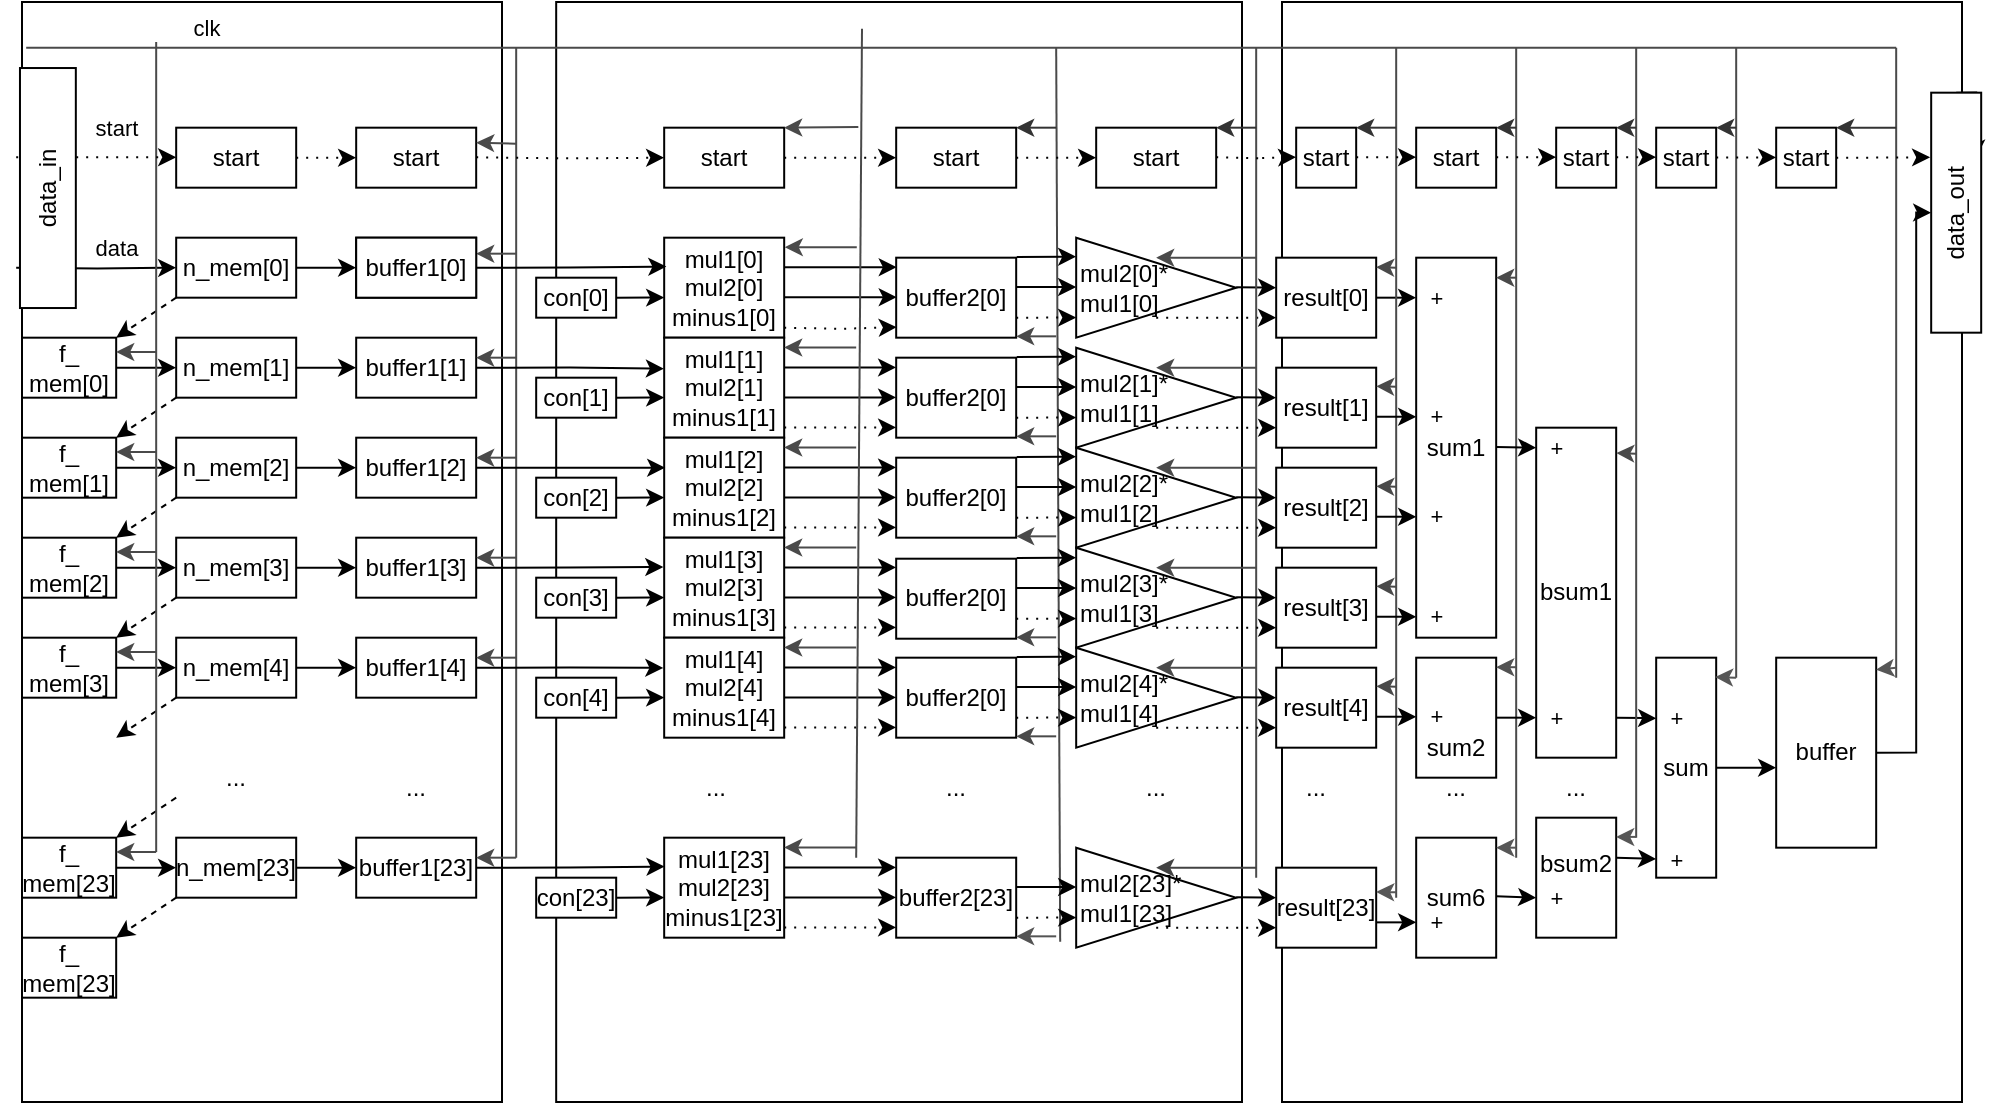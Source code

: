 <mxfile version="23.1.5" type="device">
  <diagram name="Strona-1" id="tKh5jBK7ZMCCm5xY7gQM">
    <mxGraphModel dx="1434" dy="957" grid="1" gridSize="10" guides="1" tooltips="1" connect="1" arrows="1" fold="1" page="1" pageScale="1" pageWidth="1000" pageHeight="700" math="0" shadow="0">
      <root>
        <mxCell id="0" />
        <mxCell id="1" parent="0" />
        <mxCell id="QW86rbhPurHiQnkh5BR2-63" value="" style="rounded=0;whiteSpace=wrap;html=1;" parent="1" vertex="1">
          <mxGeometry x="277.09" y="60" width="342.91" height="550" as="geometry" />
        </mxCell>
        <mxCell id="QW86rbhPurHiQnkh5BR2-61" value="" style="rounded=0;whiteSpace=wrap;html=1;" parent="1" vertex="1">
          <mxGeometry x="640" y="60" width="340" height="550" as="geometry" />
        </mxCell>
        <mxCell id="QW86rbhPurHiQnkh5BR2-59" value="" style="rounded=0;whiteSpace=wrap;html=1;" parent="1" vertex="1">
          <mxGeometry x="10" y="60" width="240" height="550" as="geometry" />
        </mxCell>
        <mxCell id="QZXlK6RzlSNB_sEMwjah-393" value="bsum2&lt;div&gt;&lt;br/&gt;&lt;/div&gt;" style="rounded=0;whiteSpace=wrap;html=1;" parent="1" vertex="1">
          <mxGeometry x="767.09" y="467.84" width="40" height="60" as="geometry" />
        </mxCell>
        <mxCell id="QZXlK6RzlSNB_sEMwjah-394" value="bsum1" style="rounded=0;whiteSpace=wrap;html=1;" parent="1" vertex="1">
          <mxGeometry x="767.09" y="272.84" width="40" height="165" as="geometry" />
        </mxCell>
        <mxCell id="QZXlK6RzlSNB_sEMwjah-391" value="sum6" style="rounded=0;whiteSpace=wrap;html=1;" parent="1" vertex="1">
          <mxGeometry x="707.09" y="477.84" width="40" height="60" as="geometry" />
        </mxCell>
        <mxCell id="QZXlK6RzlSNB_sEMwjah-387" value="&lt;br&gt;&lt;br&gt;sum2" style="rounded=0;whiteSpace=wrap;html=1;" parent="1" vertex="1">
          <mxGeometry x="707.09" y="387.84" width="40" height="60" as="geometry" />
        </mxCell>
        <mxCell id="QZXlK6RzlSNB_sEMwjah-375" value="sum1" style="rounded=0;whiteSpace=wrap;html=1;" parent="1" vertex="1">
          <mxGeometry x="707.09" y="187.84" width="40" height="190" as="geometry" />
        </mxCell>
        <mxCell id="QZXlK6RzlSNB_sEMwjah-41" style="edgeStyle=orthogonalEdgeStyle;rounded=0;orthogonalLoop=1;jettySize=auto;html=1;exitX=1;exitY=0.5;exitDx=0;exitDy=0;entryX=0;entryY=0.5;entryDx=0;entryDy=0;" parent="1" source="QZXlK6RzlSNB_sEMwjah-1" target="QZXlK6RzlSNB_sEMwjah-40" edge="1">
          <mxGeometry relative="1" as="geometry" />
        </mxCell>
        <mxCell id="QZXlK6RzlSNB_sEMwjah-1" value="n_mem[0]" style="rounded=0;whiteSpace=wrap;html=1;" parent="1" vertex="1">
          <mxGeometry x="87.09" y="177.84" width="60" height="30" as="geometry" />
        </mxCell>
        <mxCell id="QZXlK6RzlSNB_sEMwjah-46" style="edgeStyle=orthogonalEdgeStyle;rounded=0;orthogonalLoop=1;jettySize=auto;html=1;exitX=1;exitY=0.5;exitDx=0;exitDy=0;entryX=0;entryY=0.5;entryDx=0;entryDy=0;" parent="1" source="QZXlK6RzlSNB_sEMwjah-2" target="QZXlK6RzlSNB_sEMwjah-45" edge="1">
          <mxGeometry relative="1" as="geometry" />
        </mxCell>
        <mxCell id="QZXlK6RzlSNB_sEMwjah-2" value="n_mem[1]" style="rounded=0;whiteSpace=wrap;html=1;" parent="1" vertex="1">
          <mxGeometry x="87.09" y="227.84" width="60" height="30" as="geometry" />
        </mxCell>
        <mxCell id="QZXlK6RzlSNB_sEMwjah-48" style="edgeStyle=orthogonalEdgeStyle;rounded=0;orthogonalLoop=1;jettySize=auto;html=1;exitX=1;exitY=0.5;exitDx=0;exitDy=0;entryX=0;entryY=0.5;entryDx=0;entryDy=0;" parent="1" source="QZXlK6RzlSNB_sEMwjah-4" target="QZXlK6RzlSNB_sEMwjah-47" edge="1">
          <mxGeometry relative="1" as="geometry" />
        </mxCell>
        <mxCell id="QZXlK6RzlSNB_sEMwjah-4" value="n_mem[2]" style="rounded=0;whiteSpace=wrap;html=1;" parent="1" vertex="1">
          <mxGeometry x="87.09" y="277.84" width="60" height="30" as="geometry" />
        </mxCell>
        <mxCell id="QZXlK6RzlSNB_sEMwjah-5" value="n_mem[3]" style="rounded=0;whiteSpace=wrap;html=1;" parent="1" vertex="1">
          <mxGeometry x="87.09" y="327.84" width="60" height="30" as="geometry" />
        </mxCell>
        <mxCell id="QZXlK6RzlSNB_sEMwjah-10" value="n_mem[4]" style="rounded=0;whiteSpace=wrap;html=1;" parent="1" vertex="1">
          <mxGeometry x="87.09" y="377.84" width="60" height="30" as="geometry" />
        </mxCell>
        <mxCell id="QZXlK6RzlSNB_sEMwjah-12" value="n_mem[23]" style="rounded=0;whiteSpace=wrap;html=1;" parent="1" vertex="1">
          <mxGeometry x="87.09" y="477.84" width="60" height="30" as="geometry" />
        </mxCell>
        <mxCell id="QZXlK6RzlSNB_sEMwjah-27" style="edgeStyle=orthogonalEdgeStyle;rounded=0;orthogonalLoop=1;jettySize=auto;html=1;exitX=1;exitY=0.5;exitDx=0;exitDy=0;entryX=0;entryY=0.5;entryDx=0;entryDy=0;" parent="1" source="QZXlK6RzlSNB_sEMwjah-13" target="QZXlK6RzlSNB_sEMwjah-2" edge="1">
          <mxGeometry relative="1" as="geometry" />
        </mxCell>
        <mxCell id="QZXlK6RzlSNB_sEMwjah-13" value="f_&lt;br&gt;mem[0]" style="rounded=0;whiteSpace=wrap;html=1;" parent="1" vertex="1">
          <mxGeometry x="10" y="227.84" width="47.09" height="30" as="geometry" />
        </mxCell>
        <mxCell id="QZXlK6RzlSNB_sEMwjah-28" style="edgeStyle=orthogonalEdgeStyle;rounded=0;orthogonalLoop=1;jettySize=auto;html=1;exitX=1;exitY=0.5;exitDx=0;exitDy=0;entryX=0;entryY=0.5;entryDx=0;entryDy=0;" parent="1" source="QZXlK6RzlSNB_sEMwjah-14" target="QZXlK6RzlSNB_sEMwjah-4" edge="1">
          <mxGeometry relative="1" as="geometry" />
        </mxCell>
        <mxCell id="QZXlK6RzlSNB_sEMwjah-14" value="f_&lt;br&gt;mem[1]" style="rounded=0;whiteSpace=wrap;html=1;" parent="1" vertex="1">
          <mxGeometry x="10" y="277.84" width="47.09" height="30" as="geometry" />
        </mxCell>
        <mxCell id="QZXlK6RzlSNB_sEMwjah-29" style="edgeStyle=orthogonalEdgeStyle;rounded=0;orthogonalLoop=1;jettySize=auto;html=1;exitX=1;exitY=0.5;exitDx=0;exitDy=0;entryX=0;entryY=0.5;entryDx=0;entryDy=0;" parent="1" source="QZXlK6RzlSNB_sEMwjah-15" target="QZXlK6RzlSNB_sEMwjah-5" edge="1">
          <mxGeometry relative="1" as="geometry" />
        </mxCell>
        <mxCell id="QZXlK6RzlSNB_sEMwjah-15" value="f_&lt;br&gt;mem[2]" style="rounded=0;whiteSpace=wrap;html=1;" parent="1" vertex="1">
          <mxGeometry x="10" y="327.84" width="47.09" height="30" as="geometry" />
        </mxCell>
        <mxCell id="QZXlK6RzlSNB_sEMwjah-30" style="edgeStyle=orthogonalEdgeStyle;rounded=0;orthogonalLoop=1;jettySize=auto;html=1;exitX=1;exitY=0.5;exitDx=0;exitDy=0;entryX=0;entryY=0.5;entryDx=0;entryDy=0;" parent="1" source="QZXlK6RzlSNB_sEMwjah-16" target="QZXlK6RzlSNB_sEMwjah-10" edge="1">
          <mxGeometry relative="1" as="geometry" />
        </mxCell>
        <mxCell id="QZXlK6RzlSNB_sEMwjah-16" value="f_&lt;br&gt;mem[3]" style="rounded=0;whiteSpace=wrap;html=1;" parent="1" vertex="1">
          <mxGeometry x="10" y="377.84" width="47.09" height="30" as="geometry" />
        </mxCell>
        <mxCell id="QZXlK6RzlSNB_sEMwjah-38" style="edgeStyle=orthogonalEdgeStyle;rounded=0;orthogonalLoop=1;jettySize=auto;html=1;exitX=1;exitY=0.5;exitDx=0;exitDy=0;entryX=0;entryY=0.5;entryDx=0;entryDy=0;" parent="1" source="QZXlK6RzlSNB_sEMwjah-18" target="QZXlK6RzlSNB_sEMwjah-12" edge="1">
          <mxGeometry relative="1" as="geometry" />
        </mxCell>
        <mxCell id="QZXlK6RzlSNB_sEMwjah-18" value="f_&lt;br&gt;mem[23]" style="rounded=0;whiteSpace=wrap;html=1;" parent="1" vertex="1">
          <mxGeometry x="10" y="477.84" width="47.09" height="30" as="geometry" />
        </mxCell>
        <mxCell id="QZXlK6RzlSNB_sEMwjah-19" value="f_&lt;br&gt;mem[23]" style="rounded=0;whiteSpace=wrap;html=1;" parent="1" vertex="1">
          <mxGeometry x="10" y="527.84" width="47.09" height="30" as="geometry" />
        </mxCell>
        <mxCell id="QZXlK6RzlSNB_sEMwjah-24" value="" style="endArrow=classic;html=1;rounded=0;exitX=0;exitY=1;exitDx=0;exitDy=0;entryX=1;entryY=0;entryDx=0;entryDy=0;dashed=1;" parent="1" source="QZXlK6RzlSNB_sEMwjah-1" target="QZXlK6RzlSNB_sEMwjah-13" edge="1">
          <mxGeometry width="50" height="50" relative="1" as="geometry">
            <mxPoint x="167.09" y="357.84" as="sourcePoint" />
            <mxPoint x="217.09" y="307.84" as="targetPoint" />
          </mxGeometry>
        </mxCell>
        <mxCell id="QZXlK6RzlSNB_sEMwjah-25" value="" style="endArrow=classic;html=1;rounded=0;exitX=0;exitY=1;exitDx=0;exitDy=0;entryX=1;entryY=0;entryDx=0;entryDy=0;dashed=1;" parent="1" source="QZXlK6RzlSNB_sEMwjah-2" target="QZXlK6RzlSNB_sEMwjah-14" edge="1">
          <mxGeometry width="50" height="50" relative="1" as="geometry">
            <mxPoint x="167.09" y="357.84" as="sourcePoint" />
            <mxPoint x="217.09" y="307.84" as="targetPoint" />
          </mxGeometry>
        </mxCell>
        <mxCell id="QZXlK6RzlSNB_sEMwjah-26" value="" style="endArrow=classic;html=1;rounded=0;exitX=0;exitY=1;exitDx=0;exitDy=0;entryX=1;entryY=0;entryDx=0;entryDy=0;dashed=1;" parent="1" source="QZXlK6RzlSNB_sEMwjah-4" target="QZXlK6RzlSNB_sEMwjah-15" edge="1">
          <mxGeometry width="50" height="50" relative="1" as="geometry">
            <mxPoint x="167.09" y="357.84" as="sourcePoint" />
            <mxPoint x="217.09" y="307.84" as="targetPoint" />
          </mxGeometry>
        </mxCell>
        <mxCell id="QZXlK6RzlSNB_sEMwjah-32" value="" style="endArrow=classic;html=1;rounded=0;exitX=0;exitY=1;exitDx=0;exitDy=0;entryX=1;entryY=0;entryDx=0;entryDy=0;dashed=1;" parent="1" source="QZXlK6RzlSNB_sEMwjah-5" target="QZXlK6RzlSNB_sEMwjah-16" edge="1">
          <mxGeometry width="50" height="50" relative="1" as="geometry">
            <mxPoint x="167.09" y="357.84" as="sourcePoint" />
            <mxPoint x="217.09" y="307.84" as="targetPoint" />
          </mxGeometry>
        </mxCell>
        <mxCell id="QZXlK6RzlSNB_sEMwjah-34" value="data" style="edgeStyle=orthogonalEdgeStyle;rounded=0;orthogonalLoop=1;jettySize=auto;html=1;exitX=1;exitY=0.5;exitDx=0;exitDy=0;entryX=0;entryY=0.5;entryDx=0;entryDy=0;" parent="1" target="QZXlK6RzlSNB_sEMwjah-1" edge="1">
          <mxGeometry x="0.255" y="10" relative="1" as="geometry">
            <mxPoint x="7.09" y="192.84" as="sourcePoint" />
            <mxPoint as="offset" />
          </mxGeometry>
        </mxCell>
        <mxCell id="QZXlK6RzlSNB_sEMwjah-35" value="" style="endArrow=classic;html=1;rounded=0;exitX=0;exitY=1;exitDx=0;exitDy=0;entryX=1;entryY=0;entryDx=0;entryDy=0;dashed=1;" parent="1" source="QZXlK6RzlSNB_sEMwjah-10" edge="1">
          <mxGeometry width="50" height="50" relative="1" as="geometry">
            <mxPoint x="137.09" y="427.84" as="sourcePoint" />
            <mxPoint x="57.09" y="427.84" as="targetPoint" />
          </mxGeometry>
        </mxCell>
        <mxCell id="QZXlK6RzlSNB_sEMwjah-37" value="" style="endArrow=classic;html=1;rounded=0;exitX=0;exitY=1;exitDx=0;exitDy=0;entryX=1;entryY=0;entryDx=0;entryDy=0;dashed=1;" parent="1" target="QZXlK6RzlSNB_sEMwjah-18" edge="1">
          <mxGeometry width="50" height="50" relative="1" as="geometry">
            <mxPoint x="87.09" y="457.84" as="sourcePoint" />
            <mxPoint x="187.09" y="377.84" as="targetPoint" />
          </mxGeometry>
        </mxCell>
        <mxCell id="QZXlK6RzlSNB_sEMwjah-39" value="" style="endArrow=classic;html=1;rounded=0;entryX=1;entryY=0;entryDx=0;entryDy=0;exitX=0;exitY=1;exitDx=0;exitDy=0;dashed=1;" parent="1" source="QZXlK6RzlSNB_sEMwjah-12" target="QZXlK6RzlSNB_sEMwjah-19" edge="1">
          <mxGeometry width="50" height="50" relative="1" as="geometry">
            <mxPoint x="137.09" y="427.84" as="sourcePoint" />
            <mxPoint x="187.09" y="377.84" as="targetPoint" />
          </mxGeometry>
        </mxCell>
        <mxCell id="QZXlK6RzlSNB_sEMwjah-40" value="buffer1[0]" style="rounded=0;whiteSpace=wrap;html=1;" parent="1" vertex="1">
          <mxGeometry x="177.09" y="177.84" width="60" height="30" as="geometry" />
        </mxCell>
        <mxCell id="QZXlK6RzlSNB_sEMwjah-45" value="buffer1[1]" style="rounded=0;whiteSpace=wrap;html=1;" parent="1" vertex="1">
          <mxGeometry x="177.09" y="227.84" width="60" height="30" as="geometry" />
        </mxCell>
        <mxCell id="QZXlK6RzlSNB_sEMwjah-47" value="buffer1[2]" style="rounded=0;whiteSpace=wrap;html=1;" parent="1" vertex="1">
          <mxGeometry x="177.09" y="277.84" width="60" height="30" as="geometry" />
        </mxCell>
        <mxCell id="QZXlK6RzlSNB_sEMwjah-49" style="edgeStyle=orthogonalEdgeStyle;rounded=0;orthogonalLoop=1;jettySize=auto;html=1;exitX=1;exitY=0.5;exitDx=0;exitDy=0;entryX=0;entryY=0.5;entryDx=0;entryDy=0;" parent="1" target="QZXlK6RzlSNB_sEMwjah-50" edge="1">
          <mxGeometry relative="1" as="geometry">
            <mxPoint x="147.09" y="342.84" as="sourcePoint" />
          </mxGeometry>
        </mxCell>
        <mxCell id="QZXlK6RzlSNB_sEMwjah-50" value="buffer1[3]" style="rounded=0;whiteSpace=wrap;html=1;" parent="1" vertex="1">
          <mxGeometry x="177.09" y="327.84" width="60" height="30" as="geometry" />
        </mxCell>
        <mxCell id="QZXlK6RzlSNB_sEMwjah-51" style="edgeStyle=orthogonalEdgeStyle;rounded=0;orthogonalLoop=1;jettySize=auto;html=1;exitX=1;exitY=0.5;exitDx=0;exitDy=0;entryX=0;entryY=0.5;entryDx=0;entryDy=0;" parent="1" target="QZXlK6RzlSNB_sEMwjah-52" edge="1">
          <mxGeometry relative="1" as="geometry">
            <mxPoint x="147.09" y="392.84" as="sourcePoint" />
          </mxGeometry>
        </mxCell>
        <mxCell id="QZXlK6RzlSNB_sEMwjah-52" value="buffer1[4]" style="rounded=0;whiteSpace=wrap;html=1;" parent="1" vertex="1">
          <mxGeometry x="177.09" y="377.84" width="60" height="30" as="geometry" />
        </mxCell>
        <mxCell id="QZXlK6RzlSNB_sEMwjah-55" style="edgeStyle=orthogonalEdgeStyle;rounded=0;orthogonalLoop=1;jettySize=auto;html=1;exitX=1;exitY=0.5;exitDx=0;exitDy=0;entryX=0;entryY=0.5;entryDx=0;entryDy=0;" parent="1" target="QZXlK6RzlSNB_sEMwjah-56" edge="1">
          <mxGeometry relative="1" as="geometry">
            <mxPoint x="147.09" y="492.84" as="sourcePoint" />
          </mxGeometry>
        </mxCell>
        <mxCell id="QZXlK6RzlSNB_sEMwjah-56" value="buffer1[23]" style="rounded=0;whiteSpace=wrap;html=1;" parent="1" vertex="1">
          <mxGeometry x="177.09" y="477.84" width="60" height="30" as="geometry" />
        </mxCell>
        <mxCell id="QZXlK6RzlSNB_sEMwjah-57" value="clk" style="endArrow=none;html=1;rounded=0;strokeColor=#4A4A4A;" parent="1" edge="1">
          <mxGeometry x="-0.809" y="10" width="50" height="50" relative="1" as="geometry">
            <mxPoint x="12.09" y="82.84" as="sourcePoint" />
            <mxPoint x="947.09" y="82.84" as="targetPoint" />
            <Array as="points">
              <mxPoint x="152.09" y="82.84" />
            </Array>
            <mxPoint as="offset" />
          </mxGeometry>
        </mxCell>
        <mxCell id="QZXlK6RzlSNB_sEMwjah-59" value="" style="endArrow=none;html=1;rounded=0;strokeColor=#4A4A4A;" parent="1" edge="1">
          <mxGeometry width="50" height="50" relative="1" as="geometry">
            <mxPoint x="77.09" y="485" as="sourcePoint" />
            <mxPoint x="77.09" y="80" as="targetPoint" />
          </mxGeometry>
        </mxCell>
        <mxCell id="QZXlK6RzlSNB_sEMwjah-63" value="" style="endArrow=classic;html=1;rounded=0;entryX=1;entryY=0.25;entryDx=0;entryDy=0;strokeColor=#4A4A4A;" parent="1" edge="1">
          <mxGeometry width="50" height="50" relative="1" as="geometry">
            <mxPoint x="77.09" y="235" as="sourcePoint" />
            <mxPoint x="57.09" y="235" as="targetPoint" />
          </mxGeometry>
        </mxCell>
        <mxCell id="QZXlK6RzlSNB_sEMwjah-64" value="" style="endArrow=classic;html=1;rounded=0;entryX=1;entryY=0.25;entryDx=0;entryDy=0;strokeColor=#4A4A4A;" parent="1" edge="1">
          <mxGeometry width="50" height="50" relative="1" as="geometry">
            <mxPoint x="77.09" y="285" as="sourcePoint" />
            <mxPoint x="57.09" y="285" as="targetPoint" />
          </mxGeometry>
        </mxCell>
        <mxCell id="QZXlK6RzlSNB_sEMwjah-65" value="" style="endArrow=classic;html=1;rounded=0;entryX=1;entryY=0.25;entryDx=0;entryDy=0;strokeColor=#4A4A4A;" parent="1" edge="1">
          <mxGeometry width="50" height="50" relative="1" as="geometry">
            <mxPoint x="77.09" y="335" as="sourcePoint" />
            <mxPoint x="57.09" y="335" as="targetPoint" />
          </mxGeometry>
        </mxCell>
        <mxCell id="QZXlK6RzlSNB_sEMwjah-66" value="" style="endArrow=classic;html=1;rounded=0;entryX=1;entryY=0.25;entryDx=0;entryDy=0;strokeColor=#4A4A4A;" parent="1" edge="1">
          <mxGeometry width="50" height="50" relative="1" as="geometry">
            <mxPoint x="77.09" y="385" as="sourcePoint" />
            <mxPoint x="57.09" y="385" as="targetPoint" />
          </mxGeometry>
        </mxCell>
        <mxCell id="QZXlK6RzlSNB_sEMwjah-69" value="" style="endArrow=classic;html=1;rounded=0;entryX=1;entryY=0.25;entryDx=0;entryDy=0;strokeColor=#4A4A4A;" parent="1" edge="1">
          <mxGeometry width="50" height="50" relative="1" as="geometry">
            <mxPoint x="77.09" y="485" as="sourcePoint" />
            <mxPoint x="57.09" y="485" as="targetPoint" />
          </mxGeometry>
        </mxCell>
        <mxCell id="QZXlK6RzlSNB_sEMwjah-70" value="" style="endArrow=none;html=1;rounded=0;strokeColor=#4A4A4A;" parent="1" edge="1">
          <mxGeometry width="50" height="50" relative="1" as="geometry">
            <mxPoint x="257.09" y="487.84" as="sourcePoint" />
            <mxPoint x="257.09" y="82.84" as="targetPoint" />
          </mxGeometry>
        </mxCell>
        <mxCell id="QZXlK6RzlSNB_sEMwjah-71" value="" style="endArrow=classic;html=1;rounded=0;entryX=1;entryY=0.25;entryDx=0;entryDy=0;strokeColor=#4A4A4A;" parent="1" edge="1">
          <mxGeometry width="50" height="50" relative="1" as="geometry">
            <mxPoint x="257.09" y="185.84" as="sourcePoint" />
            <mxPoint x="237.09" y="185.84" as="targetPoint" />
          </mxGeometry>
        </mxCell>
        <mxCell id="QZXlK6RzlSNB_sEMwjah-72" value="" style="endArrow=classic;html=1;rounded=0;entryX=1;entryY=0.25;entryDx=0;entryDy=0;strokeColor=#4A4A4A;" parent="1" edge="1">
          <mxGeometry width="50" height="50" relative="1" as="geometry">
            <mxPoint x="257.09" y="237.84" as="sourcePoint" />
            <mxPoint x="237.09" y="237.84" as="targetPoint" />
          </mxGeometry>
        </mxCell>
        <mxCell id="QZXlK6RzlSNB_sEMwjah-73" value="" style="endArrow=classic;html=1;rounded=0;entryX=1;entryY=0.25;entryDx=0;entryDy=0;strokeColor=#4A4A4A;" parent="1" edge="1">
          <mxGeometry width="50" height="50" relative="1" as="geometry">
            <mxPoint x="257.09" y="287.84" as="sourcePoint" />
            <mxPoint x="237.09" y="287.84" as="targetPoint" />
          </mxGeometry>
        </mxCell>
        <mxCell id="QZXlK6RzlSNB_sEMwjah-74" value="" style="endArrow=classic;html=1;rounded=0;entryX=1;entryY=0.25;entryDx=0;entryDy=0;strokeColor=#4A4A4A;" parent="1" edge="1">
          <mxGeometry width="50" height="50" relative="1" as="geometry">
            <mxPoint x="257.09" y="337.84" as="sourcePoint" />
            <mxPoint x="237.09" y="337.84" as="targetPoint" />
          </mxGeometry>
        </mxCell>
        <mxCell id="QZXlK6RzlSNB_sEMwjah-75" value="" style="endArrow=classic;html=1;rounded=0;entryX=1;entryY=0.25;entryDx=0;entryDy=0;strokeColor=#4A4A4A;" parent="1" edge="1">
          <mxGeometry width="50" height="50" relative="1" as="geometry">
            <mxPoint x="257.09" y="387.84" as="sourcePoint" />
            <mxPoint x="237.09" y="387.84" as="targetPoint" />
          </mxGeometry>
        </mxCell>
        <mxCell id="QZXlK6RzlSNB_sEMwjah-77" value="" style="endArrow=classic;html=1;rounded=0;entryX=1;entryY=0.25;entryDx=0;entryDy=0;strokeColor=#4A4A4A;" parent="1" edge="1">
          <mxGeometry width="50" height="50" relative="1" as="geometry">
            <mxPoint x="257.09" y="487.84" as="sourcePoint" />
            <mxPoint x="237.09" y="487.84" as="targetPoint" />
          </mxGeometry>
        </mxCell>
        <mxCell id="QZXlK6RzlSNB_sEMwjah-78" value="buffer1[0]" style="rounded=0;whiteSpace=wrap;html=1;" parent="1" vertex="1">
          <mxGeometry x="177.09" y="177.84" width="60" height="30" as="geometry" />
        </mxCell>
        <mxCell id="QZXlK6RzlSNB_sEMwjah-88" style="edgeStyle=orthogonalEdgeStyle;rounded=0;orthogonalLoop=1;jettySize=auto;html=1;exitX=0.995;exitY=0.806;exitDx=0;exitDy=0;dashed=1;dashPattern=1 4;exitPerimeter=0;" parent="1" edge="1">
          <mxGeometry relative="1" as="geometry">
            <mxPoint x="447.39" y="222.58" as="targetPoint" />
            <mxPoint x="391.09" y="222.88" as="sourcePoint" />
          </mxGeometry>
        </mxCell>
        <mxCell id="QZXlK6RzlSNB_sEMwjah-89" style="edgeStyle=orthogonalEdgeStyle;rounded=0;orthogonalLoop=1;jettySize=auto;html=1;exitX=1;exitY=0.5;exitDx=0;exitDy=0;" parent="1" edge="1">
          <mxGeometry relative="1" as="geometry">
            <mxPoint x="447.39" y="207.58" as="targetPoint" />
            <mxPoint x="391.39" y="207.58" as="sourcePoint" />
          </mxGeometry>
        </mxCell>
        <mxCell id="QZXlK6RzlSNB_sEMwjah-79" value="mul1[0]&lt;div&gt;mul2[0]&lt;/div&gt;&lt;div&gt;minus1[0]&lt;/div&gt;" style="rounded=0;whiteSpace=wrap;html=1;" parent="1" vertex="1">
          <mxGeometry x="331.09" y="177.84" width="60" height="50" as="geometry" />
        </mxCell>
        <mxCell id="QZXlK6RzlSNB_sEMwjah-80" value="con[0]" style="rounded=0;whiteSpace=wrap;html=1;" parent="1" vertex="1">
          <mxGeometry x="267.09" y="197.84" width="40" height="20" as="geometry" />
        </mxCell>
        <mxCell id="QZXlK6RzlSNB_sEMwjah-82" style="edgeStyle=orthogonalEdgeStyle;rounded=0;orthogonalLoop=1;jettySize=auto;html=1;exitX=1;exitY=0.5;exitDx=0;exitDy=0;entryX=0.018;entryY=0.288;entryDx=0;entryDy=0;entryPerimeter=0;" parent="1" source="QZXlK6RzlSNB_sEMwjah-78" target="QZXlK6RzlSNB_sEMwjah-79" edge="1">
          <mxGeometry relative="1" as="geometry" />
        </mxCell>
        <mxCell id="QZXlK6RzlSNB_sEMwjah-87" style="edgeStyle=orthogonalEdgeStyle;rounded=0;orthogonalLoop=1;jettySize=auto;html=1;exitX=1;exitY=0.5;exitDx=0;exitDy=0;entryX=0;entryY=0.601;entryDx=0;entryDy=0;entryPerimeter=0;" parent="1" source="QZXlK6RzlSNB_sEMwjah-80" target="QZXlK6RzlSNB_sEMwjah-79" edge="1">
          <mxGeometry relative="1" as="geometry" />
        </mxCell>
        <mxCell id="QZXlK6RzlSNB_sEMwjah-94" value="mul1[1]&lt;div&gt;mul2[1]&lt;/div&gt;&lt;div&gt;minus1[1]&lt;/div&gt;" style="rounded=0;whiteSpace=wrap;html=1;" parent="1" vertex="1">
          <mxGeometry x="331.09" y="227.84" width="60" height="50" as="geometry" />
        </mxCell>
        <mxCell id="QZXlK6RzlSNB_sEMwjah-95" value="con[1]" style="rounded=0;whiteSpace=wrap;html=1;" parent="1" vertex="1">
          <mxGeometry x="267.09" y="247.84" width="40" height="20" as="geometry" />
        </mxCell>
        <mxCell id="QZXlK6RzlSNB_sEMwjah-96" style="edgeStyle=orthogonalEdgeStyle;rounded=0;orthogonalLoop=1;jettySize=auto;html=1;exitX=1;exitY=0.5;exitDx=0;exitDy=0;entryX=0;entryY=0.601;entryDx=0;entryDy=0;entryPerimeter=0;" parent="1" source="QZXlK6RzlSNB_sEMwjah-95" target="QZXlK6RzlSNB_sEMwjah-94" edge="1">
          <mxGeometry relative="1" as="geometry" />
        </mxCell>
        <mxCell id="QZXlK6RzlSNB_sEMwjah-100" value="mul1[2]&lt;div&gt;mul2[2]&lt;/div&gt;&lt;div&gt;minus1[2]&lt;/div&gt;" style="rounded=0;whiteSpace=wrap;html=1;" parent="1" vertex="1">
          <mxGeometry x="331.09" y="277.84" width="60" height="50" as="geometry" />
        </mxCell>
        <mxCell id="QZXlK6RzlSNB_sEMwjah-101" value="con[2]" style="rounded=0;whiteSpace=wrap;html=1;" parent="1" vertex="1">
          <mxGeometry x="267.09" y="297.84" width="40" height="20" as="geometry" />
        </mxCell>
        <mxCell id="QZXlK6RzlSNB_sEMwjah-102" style="edgeStyle=orthogonalEdgeStyle;rounded=0;orthogonalLoop=1;jettySize=auto;html=1;exitX=1;exitY=0.5;exitDx=0;exitDy=0;entryX=0;entryY=0.601;entryDx=0;entryDy=0;entryPerimeter=0;" parent="1" source="QZXlK6RzlSNB_sEMwjah-101" target="QZXlK6RzlSNB_sEMwjah-100" edge="1">
          <mxGeometry relative="1" as="geometry" />
        </mxCell>
        <mxCell id="QZXlK6RzlSNB_sEMwjah-106" value="mul1[3]&lt;div&gt;mul2[3]&lt;/div&gt;&lt;div&gt;minus1[3]&lt;/div&gt;" style="rounded=0;whiteSpace=wrap;html=1;" parent="1" vertex="1">
          <mxGeometry x="331.09" y="327.84" width="60" height="50" as="geometry" />
        </mxCell>
        <mxCell id="QZXlK6RzlSNB_sEMwjah-107" value="con[3]" style="rounded=0;whiteSpace=wrap;html=1;" parent="1" vertex="1">
          <mxGeometry x="267.09" y="347.84" width="40" height="20" as="geometry" />
        </mxCell>
        <mxCell id="QZXlK6RzlSNB_sEMwjah-108" style="edgeStyle=orthogonalEdgeStyle;rounded=0;orthogonalLoop=1;jettySize=auto;html=1;exitX=1;exitY=0.5;exitDx=0;exitDy=0;entryX=0;entryY=0.601;entryDx=0;entryDy=0;entryPerimeter=0;" parent="1" source="QZXlK6RzlSNB_sEMwjah-107" target="QZXlK6RzlSNB_sEMwjah-106" edge="1">
          <mxGeometry relative="1" as="geometry" />
        </mxCell>
        <mxCell id="QZXlK6RzlSNB_sEMwjah-112" value="mul1[4]&lt;div&gt;mul2[4]&lt;/div&gt;&lt;div&gt;minus1[4]&lt;/div&gt;" style="rounded=0;whiteSpace=wrap;html=1;" parent="1" vertex="1">
          <mxGeometry x="331.09" y="377.84" width="60" height="50" as="geometry" />
        </mxCell>
        <mxCell id="QZXlK6RzlSNB_sEMwjah-113" value="con[4]" style="rounded=0;whiteSpace=wrap;html=1;" parent="1" vertex="1">
          <mxGeometry x="267.09" y="397.84" width="40" height="20" as="geometry" />
        </mxCell>
        <mxCell id="QZXlK6RzlSNB_sEMwjah-114" style="edgeStyle=orthogonalEdgeStyle;rounded=0;orthogonalLoop=1;jettySize=auto;html=1;exitX=1;exitY=0.5;exitDx=0;exitDy=0;entryX=0;entryY=0.601;entryDx=0;entryDy=0;entryPerimeter=0;" parent="1" source="QZXlK6RzlSNB_sEMwjah-113" target="QZXlK6RzlSNB_sEMwjah-112" edge="1">
          <mxGeometry relative="1" as="geometry" />
        </mxCell>
        <mxCell id="QZXlK6RzlSNB_sEMwjah-116" style="edgeStyle=orthogonalEdgeStyle;rounded=0;orthogonalLoop=1;jettySize=auto;html=1;exitX=1;exitY=0.5;exitDx=0;exitDy=0;entryX=-0.002;entryY=0.31;entryDx=0;entryDy=0;entryPerimeter=0;" parent="1" source="QZXlK6RzlSNB_sEMwjah-45" target="QZXlK6RzlSNB_sEMwjah-94" edge="1">
          <mxGeometry relative="1" as="geometry" />
        </mxCell>
        <mxCell id="QZXlK6RzlSNB_sEMwjah-117" style="edgeStyle=orthogonalEdgeStyle;rounded=0;orthogonalLoop=1;jettySize=auto;html=1;exitX=1;exitY=0.5;exitDx=0;exitDy=0;entryX=0.009;entryY=0.3;entryDx=0;entryDy=0;entryPerimeter=0;" parent="1" source="QZXlK6RzlSNB_sEMwjah-47" target="QZXlK6RzlSNB_sEMwjah-100" edge="1">
          <mxGeometry relative="1" as="geometry" />
        </mxCell>
        <mxCell id="QZXlK6RzlSNB_sEMwjah-118" style="edgeStyle=orthogonalEdgeStyle;rounded=0;orthogonalLoop=1;jettySize=auto;html=1;exitX=1;exitY=0.5;exitDx=0;exitDy=0;entryX=-0.007;entryY=0.293;entryDx=0;entryDy=0;entryPerimeter=0;" parent="1" source="QZXlK6RzlSNB_sEMwjah-50" target="QZXlK6RzlSNB_sEMwjah-106" edge="1">
          <mxGeometry relative="1" as="geometry" />
        </mxCell>
        <mxCell id="QZXlK6RzlSNB_sEMwjah-119" style="edgeStyle=orthogonalEdgeStyle;rounded=0;orthogonalLoop=1;jettySize=auto;html=1;exitX=1;exitY=0.5;exitDx=0;exitDy=0;entryX=-0.007;entryY=0.302;entryDx=0;entryDy=0;entryPerimeter=0;" parent="1" source="QZXlK6RzlSNB_sEMwjah-52" target="QZXlK6RzlSNB_sEMwjah-112" edge="1">
          <mxGeometry relative="1" as="geometry" />
        </mxCell>
        <mxCell id="QZXlK6RzlSNB_sEMwjah-130" value="mul1[23]&lt;div&gt;mul2[23]&lt;/div&gt;&lt;div&gt;minus1[23]&lt;/div&gt;" style="rounded=0;whiteSpace=wrap;html=1;" parent="1" vertex="1">
          <mxGeometry x="331.09" y="477.84" width="60" height="50" as="geometry" />
        </mxCell>
        <mxCell id="QZXlK6RzlSNB_sEMwjah-131" value="con[23]" style="rounded=0;whiteSpace=wrap;html=1;" parent="1" vertex="1">
          <mxGeometry x="267.09" y="497.84" width="40" height="20" as="geometry" />
        </mxCell>
        <mxCell id="QZXlK6RzlSNB_sEMwjah-132" style="edgeStyle=orthogonalEdgeStyle;rounded=0;orthogonalLoop=1;jettySize=auto;html=1;exitX=1;exitY=0.5;exitDx=0;exitDy=0;entryX=0;entryY=0.601;entryDx=0;entryDy=0;entryPerimeter=0;" parent="1" source="QZXlK6RzlSNB_sEMwjah-131" target="QZXlK6RzlSNB_sEMwjah-130" edge="1">
          <mxGeometry relative="1" as="geometry" />
        </mxCell>
        <mxCell id="QZXlK6RzlSNB_sEMwjah-133" style="edgeStyle=orthogonalEdgeStyle;rounded=0;orthogonalLoop=1;jettySize=auto;html=1;exitX=1;exitY=0.5;exitDx=0;exitDy=0;entryX=0.003;entryY=0.289;entryDx=0;entryDy=0;entryPerimeter=0;" parent="1" source="QZXlK6RzlSNB_sEMwjah-56" target="QZXlK6RzlSNB_sEMwjah-130" edge="1">
          <mxGeometry relative="1" as="geometry" />
        </mxCell>
        <mxCell id="QZXlK6RzlSNB_sEMwjah-136" value="" style="endArrow=classic;html=1;rounded=0;exitX=1;exitY=0.2;exitDx=0;exitDy=0;exitPerimeter=0;" parent="1" edge="1">
          <mxGeometry width="50" height="50" relative="1" as="geometry">
            <mxPoint x="391.39" y="192.58" as="sourcePoint" />
            <mxPoint x="447.39" y="192.58" as="targetPoint" />
          </mxGeometry>
        </mxCell>
        <mxCell id="QZXlK6RzlSNB_sEMwjah-137" value="" style="endArrow=classic;html=1;rounded=0;entryX=1;entryY=0;entryDx=0;entryDy=0;strokeColor=#4A4A4A;" parent="1" edge="1">
          <mxGeometry width="50" height="50" relative="1" as="geometry">
            <mxPoint x="427.39" y="182.58" as="sourcePoint" />
            <mxPoint x="391.39" y="182.58" as="targetPoint" />
          </mxGeometry>
        </mxCell>
        <mxCell id="QZXlK6RzlSNB_sEMwjah-159" value="mul2[0]*&lt;br&gt;mul1[0]" style="triangle;whiteSpace=wrap;html=1;align=left;" parent="1" vertex="1">
          <mxGeometry x="537.09" y="177.84" width="80" height="50" as="geometry" />
        </mxCell>
        <mxCell id="QZXlK6RzlSNB_sEMwjah-160" style="edgeStyle=orthogonalEdgeStyle;rounded=0;orthogonalLoop=1;jettySize=auto;html=1;dashed=1;dashPattern=1 4;" parent="1" edge="1">
          <mxGeometry relative="1" as="geometry">
            <mxPoint x="637.09" y="217.84" as="targetPoint" />
            <mxPoint x="577.09" y="217.84" as="sourcePoint" />
          </mxGeometry>
        </mxCell>
        <mxCell id="QZXlK6RzlSNB_sEMwjah-161" value="" style="endArrow=classic;html=1;rounded=0;exitX=1;exitY=0.2;exitDx=0;exitDy=0;exitPerimeter=0;" parent="1" edge="1">
          <mxGeometry width="50" height="50" relative="1" as="geometry">
            <mxPoint x="617.09" y="202.6" as="sourcePoint" />
            <mxPoint x="637.09" y="202.84" as="targetPoint" />
          </mxGeometry>
        </mxCell>
        <mxCell id="QZXlK6RzlSNB_sEMwjah-162" value="" style="endArrow=none;html=1;rounded=0;strokeColor=#4A4A4A;" parent="1" edge="1">
          <mxGeometry width="50" height="50" relative="1" as="geometry">
            <mxPoint x="627.09" y="497.84" as="sourcePoint" />
            <mxPoint x="627.09" y="82.84" as="targetPoint" />
          </mxGeometry>
        </mxCell>
        <mxCell id="QZXlK6RzlSNB_sEMwjah-163" value="" style="endArrow=classic;html=1;rounded=0;strokeColor=#4A4A4A;" parent="1" edge="1">
          <mxGeometry width="50" height="50" relative="1" as="geometry">
            <mxPoint x="627.09" y="187.84" as="sourcePoint" />
            <mxPoint x="577.09" y="187.84" as="targetPoint" />
          </mxGeometry>
        </mxCell>
        <mxCell id="QZXlK6RzlSNB_sEMwjah-192" style="edgeStyle=orthogonalEdgeStyle;rounded=0;orthogonalLoop=1;jettySize=auto;html=1;exitX=0.995;exitY=0.806;exitDx=0;exitDy=0;dashed=1;dashPattern=1 4;exitPerimeter=0;" parent="1" edge="1">
          <mxGeometry relative="1" as="geometry">
            <mxPoint x="447.09" y="272.72" as="targetPoint" />
            <mxPoint x="391.09" y="272.72" as="sourcePoint" />
          </mxGeometry>
        </mxCell>
        <mxCell id="QZXlK6RzlSNB_sEMwjah-193" style="edgeStyle=orthogonalEdgeStyle;rounded=0;orthogonalLoop=1;jettySize=auto;html=1;exitX=1;exitY=0.5;exitDx=0;exitDy=0;" parent="1" edge="1">
          <mxGeometry relative="1" as="geometry">
            <mxPoint x="447.09" y="257.72" as="targetPoint" />
            <mxPoint x="391.09" y="257.72" as="sourcePoint" />
          </mxGeometry>
        </mxCell>
        <mxCell id="QZXlK6RzlSNB_sEMwjah-194" value="" style="endArrow=classic;html=1;rounded=0;exitX=1;exitY=0.2;exitDx=0;exitDy=0;exitPerimeter=0;" parent="1" edge="1">
          <mxGeometry width="50" height="50" relative="1" as="geometry">
            <mxPoint x="391.09" y="242.72" as="sourcePoint" />
            <mxPoint x="447.09" y="242.72" as="targetPoint" />
          </mxGeometry>
        </mxCell>
        <mxCell id="QZXlK6RzlSNB_sEMwjah-195" value="" style="endArrow=classic;html=1;rounded=0;entryX=1;entryY=0;entryDx=0;entryDy=0;strokeColor=#4A4A4A;" parent="1" edge="1">
          <mxGeometry width="50" height="50" relative="1" as="geometry">
            <mxPoint x="427.09" y="232.72" as="sourcePoint" />
            <mxPoint x="391.09" y="232.72" as="targetPoint" />
          </mxGeometry>
        </mxCell>
        <mxCell id="QZXlK6RzlSNB_sEMwjah-196" style="edgeStyle=orthogonalEdgeStyle;rounded=0;orthogonalLoop=1;jettySize=auto;html=1;exitX=0.995;exitY=0.806;exitDx=0;exitDy=0;dashed=1;dashPattern=1 4;exitPerimeter=0;" parent="1" edge="1">
          <mxGeometry relative="1" as="geometry">
            <mxPoint x="447.09" y="322.72" as="targetPoint" />
            <mxPoint x="391.09" y="322.72" as="sourcePoint" />
          </mxGeometry>
        </mxCell>
        <mxCell id="QZXlK6RzlSNB_sEMwjah-197" style="edgeStyle=orthogonalEdgeStyle;rounded=0;orthogonalLoop=1;jettySize=auto;html=1;exitX=1;exitY=0.5;exitDx=0;exitDy=0;" parent="1" edge="1">
          <mxGeometry relative="1" as="geometry">
            <mxPoint x="447.09" y="307.72" as="targetPoint" />
            <mxPoint x="391.09" y="307.72" as="sourcePoint" />
          </mxGeometry>
        </mxCell>
        <mxCell id="QZXlK6RzlSNB_sEMwjah-198" value="" style="endArrow=classic;html=1;rounded=0;exitX=1;exitY=0.2;exitDx=0;exitDy=0;exitPerimeter=0;" parent="1" edge="1">
          <mxGeometry width="50" height="50" relative="1" as="geometry">
            <mxPoint x="391.09" y="292.72" as="sourcePoint" />
            <mxPoint x="447.09" y="292.72" as="targetPoint" />
          </mxGeometry>
        </mxCell>
        <mxCell id="QZXlK6RzlSNB_sEMwjah-199" value="" style="endArrow=classic;html=1;rounded=0;entryX=1;entryY=0;entryDx=0;entryDy=0;strokeColor=#4A4A4A;" parent="1" edge="1">
          <mxGeometry width="50" height="50" relative="1" as="geometry">
            <mxPoint x="427.09" y="282.72" as="sourcePoint" />
            <mxPoint x="391.09" y="282.72" as="targetPoint" />
          </mxGeometry>
        </mxCell>
        <mxCell id="QZXlK6RzlSNB_sEMwjah-200" style="edgeStyle=orthogonalEdgeStyle;rounded=0;orthogonalLoop=1;jettySize=auto;html=1;exitX=0.995;exitY=0.806;exitDx=0;exitDy=0;dashed=1;dashPattern=1 4;exitPerimeter=0;" parent="1" edge="1">
          <mxGeometry relative="1" as="geometry">
            <mxPoint x="447.09" y="372.72" as="targetPoint" />
            <mxPoint x="391.09" y="372.72" as="sourcePoint" />
          </mxGeometry>
        </mxCell>
        <mxCell id="QZXlK6RzlSNB_sEMwjah-201" style="edgeStyle=orthogonalEdgeStyle;rounded=0;orthogonalLoop=1;jettySize=auto;html=1;exitX=1;exitY=0.5;exitDx=0;exitDy=0;" parent="1" edge="1">
          <mxGeometry relative="1" as="geometry">
            <mxPoint x="447.09" y="357.72" as="targetPoint" />
            <mxPoint x="391.09" y="357.72" as="sourcePoint" />
          </mxGeometry>
        </mxCell>
        <mxCell id="QZXlK6RzlSNB_sEMwjah-202" value="" style="endArrow=classic;html=1;rounded=0;exitX=1;exitY=0.2;exitDx=0;exitDy=0;exitPerimeter=0;" parent="1" edge="1">
          <mxGeometry width="50" height="50" relative="1" as="geometry">
            <mxPoint x="391.09" y="342.72" as="sourcePoint" />
            <mxPoint x="447.09" y="342.72" as="targetPoint" />
          </mxGeometry>
        </mxCell>
        <mxCell id="QZXlK6RzlSNB_sEMwjah-203" value="" style="endArrow=classic;html=1;rounded=0;entryX=1;entryY=0;entryDx=0;entryDy=0;strokeColor=#4A4A4A;" parent="1" edge="1">
          <mxGeometry width="50" height="50" relative="1" as="geometry">
            <mxPoint x="427.09" y="332.72" as="sourcePoint" />
            <mxPoint x="391.09" y="332.72" as="targetPoint" />
          </mxGeometry>
        </mxCell>
        <mxCell id="QZXlK6RzlSNB_sEMwjah-204" style="edgeStyle=orthogonalEdgeStyle;rounded=0;orthogonalLoop=1;jettySize=auto;html=1;exitX=0.995;exitY=0.806;exitDx=0;exitDy=0;dashed=1;dashPattern=1 4;exitPerimeter=0;" parent="1" edge="1">
          <mxGeometry relative="1" as="geometry">
            <mxPoint x="447.09" y="422.72" as="targetPoint" />
            <mxPoint x="391.09" y="422.72" as="sourcePoint" />
          </mxGeometry>
        </mxCell>
        <mxCell id="QZXlK6RzlSNB_sEMwjah-205" style="edgeStyle=orthogonalEdgeStyle;rounded=0;orthogonalLoop=1;jettySize=auto;html=1;exitX=1;exitY=0.5;exitDx=0;exitDy=0;" parent="1" edge="1">
          <mxGeometry relative="1" as="geometry">
            <mxPoint x="447.09" y="407.72" as="targetPoint" />
            <mxPoint x="391.09" y="407.72" as="sourcePoint" />
          </mxGeometry>
        </mxCell>
        <mxCell id="QZXlK6RzlSNB_sEMwjah-206" value="" style="endArrow=classic;html=1;rounded=0;exitX=1;exitY=0.2;exitDx=0;exitDy=0;exitPerimeter=0;" parent="1" edge="1">
          <mxGeometry width="50" height="50" relative="1" as="geometry">
            <mxPoint x="391.09" y="392.72" as="sourcePoint" />
            <mxPoint x="447.09" y="392.72" as="targetPoint" />
          </mxGeometry>
        </mxCell>
        <mxCell id="QZXlK6RzlSNB_sEMwjah-207" value="" style="endArrow=classic;html=1;rounded=0;entryX=1;entryY=0;entryDx=0;entryDy=0;strokeColor=#4A4A4A;" parent="1" edge="1">
          <mxGeometry width="50" height="50" relative="1" as="geometry">
            <mxPoint x="427.09" y="382.72" as="sourcePoint" />
            <mxPoint x="391.09" y="382.72" as="targetPoint" />
          </mxGeometry>
        </mxCell>
        <mxCell id="QZXlK6RzlSNB_sEMwjah-212" style="edgeStyle=orthogonalEdgeStyle;rounded=0;orthogonalLoop=1;jettySize=auto;html=1;exitX=0.995;exitY=0.806;exitDx=0;exitDy=0;dashed=1;dashPattern=1 4;exitPerimeter=0;" parent="1" edge="1">
          <mxGeometry relative="1" as="geometry">
            <mxPoint x="447.09" y="522.72" as="targetPoint" />
            <mxPoint x="391.09" y="522.72" as="sourcePoint" />
          </mxGeometry>
        </mxCell>
        <mxCell id="QZXlK6RzlSNB_sEMwjah-213" style="edgeStyle=orthogonalEdgeStyle;rounded=0;orthogonalLoop=1;jettySize=auto;html=1;exitX=1;exitY=0.5;exitDx=0;exitDy=0;" parent="1" edge="1">
          <mxGeometry relative="1" as="geometry">
            <mxPoint x="447.09" y="507.72" as="targetPoint" />
            <mxPoint x="391.09" y="507.72" as="sourcePoint" />
          </mxGeometry>
        </mxCell>
        <mxCell id="QZXlK6RzlSNB_sEMwjah-214" value="" style="endArrow=classic;html=1;rounded=0;exitX=1;exitY=0.2;exitDx=0;exitDy=0;exitPerimeter=0;" parent="1" edge="1">
          <mxGeometry width="50" height="50" relative="1" as="geometry">
            <mxPoint x="391.09" y="492.72" as="sourcePoint" />
            <mxPoint x="447.09" y="492.72" as="targetPoint" />
          </mxGeometry>
        </mxCell>
        <mxCell id="QZXlK6RzlSNB_sEMwjah-215" value="" style="endArrow=classic;html=1;rounded=0;entryX=1;entryY=0;entryDx=0;entryDy=0;strokeColor=#4A4A4A;" parent="1" edge="1">
          <mxGeometry width="50" height="50" relative="1" as="geometry">
            <mxPoint x="427.09" y="482.72" as="sourcePoint" />
            <mxPoint x="391.09" y="482.72" as="targetPoint" />
          </mxGeometry>
        </mxCell>
        <mxCell id="QZXlK6RzlSNB_sEMwjah-216" value="mul2[1]*&lt;br&gt;mul1[1]" style="triangle;whiteSpace=wrap;html=1;align=left;" parent="1" vertex="1">
          <mxGeometry x="537.09" y="232.84" width="80" height="50" as="geometry" />
        </mxCell>
        <mxCell id="QZXlK6RzlSNB_sEMwjah-219" value="" style="endArrow=classic;html=1;rounded=0;strokeColor=#4A4A4A;" parent="1" edge="1">
          <mxGeometry width="50" height="50" relative="1" as="geometry">
            <mxPoint x="627.09" y="242.84" as="sourcePoint" />
            <mxPoint x="577.09" y="242.84" as="targetPoint" />
          </mxGeometry>
        </mxCell>
        <mxCell id="QZXlK6RzlSNB_sEMwjah-220" value="mul2[2]*&lt;br&gt;mul1[2]" style="triangle;whiteSpace=wrap;html=1;align=left;" parent="1" vertex="1">
          <mxGeometry x="537.09" y="282.84" width="80" height="50" as="geometry" />
        </mxCell>
        <mxCell id="QZXlK6RzlSNB_sEMwjah-223" value="" style="endArrow=classic;html=1;rounded=0;strokeColor=#4A4A4A;" parent="1" edge="1">
          <mxGeometry width="50" height="50" relative="1" as="geometry">
            <mxPoint x="627.09" y="292.84" as="sourcePoint" />
            <mxPoint x="577.09" y="292.84" as="targetPoint" />
          </mxGeometry>
        </mxCell>
        <mxCell id="QZXlK6RzlSNB_sEMwjah-224" value="mul2[3]*&lt;br&gt;mul1[3]" style="triangle;whiteSpace=wrap;html=1;align=left;" parent="1" vertex="1">
          <mxGeometry x="537.09" y="332.84" width="80" height="50" as="geometry" />
        </mxCell>
        <mxCell id="QZXlK6RzlSNB_sEMwjah-227" value="" style="endArrow=classic;html=1;rounded=0;strokeColor=#4A4A4A;" parent="1" edge="1">
          <mxGeometry width="50" height="50" relative="1" as="geometry">
            <mxPoint x="627.09" y="342.84" as="sourcePoint" />
            <mxPoint x="577.09" y="342.84" as="targetPoint" />
          </mxGeometry>
        </mxCell>
        <mxCell id="QZXlK6RzlSNB_sEMwjah-228" value="mul2[4]*&lt;br&gt;mul1[4]" style="triangle;whiteSpace=wrap;html=1;align=left;" parent="1" vertex="1">
          <mxGeometry x="537.09" y="382.84" width="80" height="50" as="geometry" />
        </mxCell>
        <mxCell id="QZXlK6RzlSNB_sEMwjah-231" value="" style="endArrow=classic;html=1;rounded=0;strokeColor=#4A4A4A;" parent="1" edge="1">
          <mxGeometry width="50" height="50" relative="1" as="geometry">
            <mxPoint x="627.09" y="392.84" as="sourcePoint" />
            <mxPoint x="577.09" y="392.84" as="targetPoint" />
          </mxGeometry>
        </mxCell>
        <mxCell id="QZXlK6RzlSNB_sEMwjah-236" value="mul2[23]*&lt;br&gt;mul1[23]" style="triangle;whiteSpace=wrap;html=1;align=left;" parent="1" vertex="1">
          <mxGeometry x="537.09" y="482.84" width="80" height="50" as="geometry" />
        </mxCell>
        <mxCell id="QZXlK6RzlSNB_sEMwjah-355" value="+" style="edgeStyle=orthogonalEdgeStyle;rounded=0;orthogonalLoop=1;jettySize=auto;html=1;exitX=1;exitY=0.5;exitDx=0;exitDy=0;" parent="1" source="QZXlK6RzlSNB_sEMwjah-240" edge="1">
          <mxGeometry x="1" y="10" relative="1" as="geometry">
            <mxPoint x="707.09" y="207.84" as="targetPoint" />
            <mxPoint x="10" y="10" as="offset" />
          </mxGeometry>
        </mxCell>
        <mxCell id="QZXlK6RzlSNB_sEMwjah-240" value="result[0]" style="rounded=0;whiteSpace=wrap;html=1;" parent="1" vertex="1">
          <mxGeometry x="637.09" y="187.84" width="50" height="40" as="geometry" />
        </mxCell>
        <mxCell id="QZXlK6RzlSNB_sEMwjah-249" value="buffer2[0]" style="rounded=0;whiteSpace=wrap;html=1;" parent="1" vertex="1">
          <mxGeometry x="447.09" y="187.84" width="60" height="40" as="geometry" />
        </mxCell>
        <mxCell id="QZXlK6RzlSNB_sEMwjah-250" value="" style="endArrow=none;html=1;rounded=0;exitX=-0.1;exitY=0.94;exitDx=0;exitDy=0;exitPerimeter=0;strokeColor=#4A4A4A;" parent="1" source="QZXlK6RzlSNB_sEMwjah-236" edge="1">
          <mxGeometry width="50" height="50" relative="1" as="geometry">
            <mxPoint x="527.09" y="587.84" as="sourcePoint" />
            <mxPoint x="527.09" y="82.84" as="targetPoint" />
          </mxGeometry>
        </mxCell>
        <mxCell id="QZXlK6RzlSNB_sEMwjah-251" value="" style="endArrow=classic;html=1;rounded=0;strokeColor=#4A4A4A;" parent="1" edge="1">
          <mxGeometry width="50" height="50" relative="1" as="geometry">
            <mxPoint x="527.09" y="227.17" as="sourcePoint" />
            <mxPoint x="507.09" y="227.17" as="targetPoint" />
          </mxGeometry>
        </mxCell>
        <mxCell id="QZXlK6RzlSNB_sEMwjah-257" style="edgeStyle=orthogonalEdgeStyle;rounded=0;orthogonalLoop=1;jettySize=auto;html=1;exitX=0.995;exitY=0.806;exitDx=0;exitDy=0;dashed=1;dashPattern=1 4;exitPerimeter=0;" parent="1" edge="1">
          <mxGeometry relative="1" as="geometry">
            <mxPoint x="537.09" y="217.33" as="targetPoint" />
            <mxPoint x="507.09" y="217.82" as="sourcePoint" />
          </mxGeometry>
        </mxCell>
        <mxCell id="QZXlK6RzlSNB_sEMwjah-258" style="edgeStyle=orthogonalEdgeStyle;rounded=0;orthogonalLoop=1;jettySize=auto;html=1;exitX=1;exitY=0.5;exitDx=0;exitDy=0;" parent="1" edge="1">
          <mxGeometry relative="1" as="geometry">
            <mxPoint x="537.09" y="202.33" as="targetPoint" />
            <mxPoint x="507.39" y="202.52" as="sourcePoint" />
          </mxGeometry>
        </mxCell>
        <mxCell id="QZXlK6RzlSNB_sEMwjah-259" value="" style="endArrow=classic;html=1;rounded=0;exitX=1;exitY=0.2;exitDx=0;exitDy=0;exitPerimeter=0;" parent="1" edge="1">
          <mxGeometry width="50" height="50" relative="1" as="geometry">
            <mxPoint x="507.39" y="187.52" as="sourcePoint" />
            <mxPoint x="537.09" y="187.33" as="targetPoint" />
          </mxGeometry>
        </mxCell>
        <mxCell id="QZXlK6RzlSNB_sEMwjah-301" value="buffer2[0]" style="rounded=0;whiteSpace=wrap;html=1;" parent="1" vertex="1">
          <mxGeometry x="447.09" y="237.84" width="60" height="40" as="geometry" />
        </mxCell>
        <mxCell id="QZXlK6RzlSNB_sEMwjah-302" value="" style="endArrow=classic;html=1;rounded=0;strokeColor=#4A4A4A;" parent="1" edge="1">
          <mxGeometry width="50" height="50" relative="1" as="geometry">
            <mxPoint x="527.09" y="277.17" as="sourcePoint" />
            <mxPoint x="507.09" y="277.17" as="targetPoint" />
          </mxGeometry>
        </mxCell>
        <mxCell id="QZXlK6RzlSNB_sEMwjah-303" style="edgeStyle=orthogonalEdgeStyle;rounded=0;orthogonalLoop=1;jettySize=auto;html=1;exitX=0.995;exitY=0.806;exitDx=0;exitDy=0;dashed=1;dashPattern=1 4;exitPerimeter=0;" parent="1" edge="1">
          <mxGeometry relative="1" as="geometry">
            <mxPoint x="537.09" y="267.33" as="targetPoint" />
            <mxPoint x="507.09" y="267.82" as="sourcePoint" />
          </mxGeometry>
        </mxCell>
        <mxCell id="QZXlK6RzlSNB_sEMwjah-304" style="edgeStyle=orthogonalEdgeStyle;rounded=0;orthogonalLoop=1;jettySize=auto;html=1;exitX=1;exitY=0.5;exitDx=0;exitDy=0;" parent="1" edge="1">
          <mxGeometry relative="1" as="geometry">
            <mxPoint x="537.09" y="252.33" as="targetPoint" />
            <mxPoint x="507.39" y="252.52" as="sourcePoint" />
          </mxGeometry>
        </mxCell>
        <mxCell id="QZXlK6RzlSNB_sEMwjah-305" value="" style="endArrow=classic;html=1;rounded=0;exitX=1;exitY=0.2;exitDx=0;exitDy=0;exitPerimeter=0;" parent="1" edge="1">
          <mxGeometry width="50" height="50" relative="1" as="geometry">
            <mxPoint x="507.39" y="237.52" as="sourcePoint" />
            <mxPoint x="537.09" y="237.33" as="targetPoint" />
          </mxGeometry>
        </mxCell>
        <mxCell id="QZXlK6RzlSNB_sEMwjah-306" value="buffer2[0]" style="rounded=0;whiteSpace=wrap;html=1;" parent="1" vertex="1">
          <mxGeometry x="447.09" y="287.84" width="60" height="40" as="geometry" />
        </mxCell>
        <mxCell id="QZXlK6RzlSNB_sEMwjah-307" value="" style="endArrow=classic;html=1;rounded=0;strokeColor=#4A4A4A;" parent="1" edge="1">
          <mxGeometry width="50" height="50" relative="1" as="geometry">
            <mxPoint x="527.09" y="327.17" as="sourcePoint" />
            <mxPoint x="507.09" y="327.17" as="targetPoint" />
          </mxGeometry>
        </mxCell>
        <mxCell id="QZXlK6RzlSNB_sEMwjah-308" style="edgeStyle=orthogonalEdgeStyle;rounded=0;orthogonalLoop=1;jettySize=auto;html=1;exitX=0.995;exitY=0.806;exitDx=0;exitDy=0;dashed=1;dashPattern=1 4;exitPerimeter=0;" parent="1" edge="1">
          <mxGeometry relative="1" as="geometry">
            <mxPoint x="537.09" y="317.33" as="targetPoint" />
            <mxPoint x="507.09" y="317.82" as="sourcePoint" />
          </mxGeometry>
        </mxCell>
        <mxCell id="QZXlK6RzlSNB_sEMwjah-309" style="edgeStyle=orthogonalEdgeStyle;rounded=0;orthogonalLoop=1;jettySize=auto;html=1;exitX=1;exitY=0.5;exitDx=0;exitDy=0;" parent="1" edge="1">
          <mxGeometry relative="1" as="geometry">
            <mxPoint x="537.09" y="302.33" as="targetPoint" />
            <mxPoint x="507.39" y="302.52" as="sourcePoint" />
          </mxGeometry>
        </mxCell>
        <mxCell id="QZXlK6RzlSNB_sEMwjah-310" value="" style="endArrow=classic;html=1;rounded=0;exitX=1;exitY=0.2;exitDx=0;exitDy=0;exitPerimeter=0;" parent="1" edge="1">
          <mxGeometry width="50" height="50" relative="1" as="geometry">
            <mxPoint x="507.39" y="287.52" as="sourcePoint" />
            <mxPoint x="537.09" y="287.33" as="targetPoint" />
          </mxGeometry>
        </mxCell>
        <mxCell id="QZXlK6RzlSNB_sEMwjah-311" value="buffer2[0]" style="rounded=0;whiteSpace=wrap;html=1;" parent="1" vertex="1">
          <mxGeometry x="447.09" y="338.35" width="60" height="40" as="geometry" />
        </mxCell>
        <mxCell id="QZXlK6RzlSNB_sEMwjah-312" value="" style="endArrow=classic;html=1;rounded=0;strokeColor=#4A4A4A;" parent="1" edge="1">
          <mxGeometry width="50" height="50" relative="1" as="geometry">
            <mxPoint x="527.09" y="377.68" as="sourcePoint" />
            <mxPoint x="507.09" y="377.68" as="targetPoint" />
          </mxGeometry>
        </mxCell>
        <mxCell id="QZXlK6RzlSNB_sEMwjah-313" style="edgeStyle=orthogonalEdgeStyle;rounded=0;orthogonalLoop=1;jettySize=auto;html=1;exitX=0.995;exitY=0.806;exitDx=0;exitDy=0;dashed=1;dashPattern=1 4;exitPerimeter=0;" parent="1" edge="1">
          <mxGeometry relative="1" as="geometry">
            <mxPoint x="537.09" y="367.84" as="targetPoint" />
            <mxPoint x="507.09" y="368.33" as="sourcePoint" />
          </mxGeometry>
        </mxCell>
        <mxCell id="QZXlK6RzlSNB_sEMwjah-314" style="edgeStyle=orthogonalEdgeStyle;rounded=0;orthogonalLoop=1;jettySize=auto;html=1;exitX=1;exitY=0.5;exitDx=0;exitDy=0;" parent="1" edge="1">
          <mxGeometry relative="1" as="geometry">
            <mxPoint x="537.09" y="352.84" as="targetPoint" />
            <mxPoint x="507.39" y="353.03" as="sourcePoint" />
          </mxGeometry>
        </mxCell>
        <mxCell id="QZXlK6RzlSNB_sEMwjah-315" value="" style="endArrow=classic;html=1;rounded=0;exitX=1;exitY=0.2;exitDx=0;exitDy=0;exitPerimeter=0;" parent="1" edge="1">
          <mxGeometry width="50" height="50" relative="1" as="geometry">
            <mxPoint x="507.39" y="338.03" as="sourcePoint" />
            <mxPoint x="537.09" y="337.84" as="targetPoint" />
          </mxGeometry>
        </mxCell>
        <mxCell id="QZXlK6RzlSNB_sEMwjah-316" value="buffer2[0]" style="rounded=0;whiteSpace=wrap;html=1;" parent="1" vertex="1">
          <mxGeometry x="447.09" y="387.84" width="60" height="40" as="geometry" />
        </mxCell>
        <mxCell id="QZXlK6RzlSNB_sEMwjah-317" value="" style="endArrow=classic;html=1;rounded=0;strokeColor=#4A4A4A;" parent="1" edge="1">
          <mxGeometry width="50" height="50" relative="1" as="geometry">
            <mxPoint x="527.09" y="427.17" as="sourcePoint" />
            <mxPoint x="507.09" y="427.17" as="targetPoint" />
          </mxGeometry>
        </mxCell>
        <mxCell id="QZXlK6RzlSNB_sEMwjah-318" style="edgeStyle=orthogonalEdgeStyle;rounded=0;orthogonalLoop=1;jettySize=auto;html=1;exitX=0.995;exitY=0.806;exitDx=0;exitDy=0;dashed=1;dashPattern=1 4;exitPerimeter=0;" parent="1" edge="1">
          <mxGeometry relative="1" as="geometry">
            <mxPoint x="537.09" y="417.33" as="targetPoint" />
            <mxPoint x="507.09" y="417.82" as="sourcePoint" />
          </mxGeometry>
        </mxCell>
        <mxCell id="QZXlK6RzlSNB_sEMwjah-319" style="edgeStyle=orthogonalEdgeStyle;rounded=0;orthogonalLoop=1;jettySize=auto;html=1;exitX=1;exitY=0.5;exitDx=0;exitDy=0;" parent="1" edge="1">
          <mxGeometry relative="1" as="geometry">
            <mxPoint x="537.09" y="402.33" as="targetPoint" />
            <mxPoint x="507.39" y="402.52" as="sourcePoint" />
          </mxGeometry>
        </mxCell>
        <mxCell id="QZXlK6RzlSNB_sEMwjah-320" value="" style="endArrow=classic;html=1;rounded=0;exitX=1;exitY=0.2;exitDx=0;exitDy=0;exitPerimeter=0;" parent="1" edge="1">
          <mxGeometry width="50" height="50" relative="1" as="geometry">
            <mxPoint x="507.39" y="387.52" as="sourcePoint" />
            <mxPoint x="537.09" y="387.33" as="targetPoint" />
          </mxGeometry>
        </mxCell>
        <mxCell id="QZXlK6RzlSNB_sEMwjah-326" value="buffer2[23]" style="rounded=0;whiteSpace=wrap;html=1;" parent="1" vertex="1">
          <mxGeometry x="447.09" y="487.84" width="60" height="40" as="geometry" />
        </mxCell>
        <mxCell id="QZXlK6RzlSNB_sEMwjah-327" value="" style="endArrow=classic;html=1;rounded=0;strokeColor=#545454;" parent="1" edge="1">
          <mxGeometry width="50" height="50" relative="1" as="geometry">
            <mxPoint x="527.09" y="527.17" as="sourcePoint" />
            <mxPoint x="507.09" y="527.17" as="targetPoint" />
          </mxGeometry>
        </mxCell>
        <mxCell id="QZXlK6RzlSNB_sEMwjah-328" style="edgeStyle=orthogonalEdgeStyle;rounded=0;orthogonalLoop=1;jettySize=auto;html=1;exitX=0.995;exitY=0.806;exitDx=0;exitDy=0;dashed=1;dashPattern=1 4;exitPerimeter=0;" parent="1" edge="1">
          <mxGeometry relative="1" as="geometry">
            <mxPoint x="537.09" y="517.33" as="targetPoint" />
            <mxPoint x="507.09" y="517.82" as="sourcePoint" />
          </mxGeometry>
        </mxCell>
        <mxCell id="QZXlK6RzlSNB_sEMwjah-329" style="edgeStyle=orthogonalEdgeStyle;rounded=0;orthogonalLoop=1;jettySize=auto;html=1;exitX=1;exitY=0.5;exitDx=0;exitDy=0;" parent="1" edge="1">
          <mxGeometry relative="1" as="geometry">
            <mxPoint x="537.09" y="502.33" as="targetPoint" />
            <mxPoint x="507.39" y="502.52" as="sourcePoint" />
          </mxGeometry>
        </mxCell>
        <mxCell id="QZXlK6RzlSNB_sEMwjah-331" style="edgeStyle=orthogonalEdgeStyle;rounded=0;orthogonalLoop=1;jettySize=auto;html=1;dashed=1;dashPattern=1 4;" parent="1" edge="1">
          <mxGeometry relative="1" as="geometry">
            <mxPoint x="637.09" y="272.84" as="targetPoint" />
            <mxPoint x="577.09" y="272.84" as="sourcePoint" />
          </mxGeometry>
        </mxCell>
        <mxCell id="QZXlK6RzlSNB_sEMwjah-332" value="" style="endArrow=classic;html=1;rounded=0;exitX=1;exitY=0.2;exitDx=0;exitDy=0;exitPerimeter=0;" parent="1" edge="1">
          <mxGeometry width="50" height="50" relative="1" as="geometry">
            <mxPoint x="617.09" y="257.6" as="sourcePoint" />
            <mxPoint x="637.09" y="257.84" as="targetPoint" />
          </mxGeometry>
        </mxCell>
        <mxCell id="QZXlK6RzlSNB_sEMwjah-334" value="result[1]" style="rounded=0;whiteSpace=wrap;html=1;" parent="1" vertex="1">
          <mxGeometry x="637.09" y="242.84" width="50" height="40" as="geometry" />
        </mxCell>
        <mxCell id="QZXlK6RzlSNB_sEMwjah-339" style="edgeStyle=orthogonalEdgeStyle;rounded=0;orthogonalLoop=1;jettySize=auto;html=1;dashed=1;dashPattern=1 4;" parent="1" edge="1">
          <mxGeometry relative="1" as="geometry">
            <mxPoint x="637.09" y="322.84" as="targetPoint" />
            <mxPoint x="577.09" y="322.84" as="sourcePoint" />
          </mxGeometry>
        </mxCell>
        <mxCell id="QZXlK6RzlSNB_sEMwjah-340" value="" style="endArrow=classic;html=1;rounded=0;exitX=1;exitY=0.2;exitDx=0;exitDy=0;exitPerimeter=0;" parent="1" edge="1">
          <mxGeometry width="50" height="50" relative="1" as="geometry">
            <mxPoint x="617.09" y="307.6" as="sourcePoint" />
            <mxPoint x="637.09" y="307.84" as="targetPoint" />
          </mxGeometry>
        </mxCell>
        <mxCell id="QZXlK6RzlSNB_sEMwjah-341" value="result[2]" style="rounded=0;whiteSpace=wrap;html=1;" parent="1" vertex="1">
          <mxGeometry x="637.09" y="292.84" width="50" height="40" as="geometry" />
        </mxCell>
        <mxCell id="QZXlK6RzlSNB_sEMwjah-342" style="edgeStyle=orthogonalEdgeStyle;rounded=0;orthogonalLoop=1;jettySize=auto;html=1;dashed=1;dashPattern=1 4;" parent="1" edge="1">
          <mxGeometry relative="1" as="geometry">
            <mxPoint x="637.09" y="372.84" as="targetPoint" />
            <mxPoint x="577.09" y="372.84" as="sourcePoint" />
          </mxGeometry>
        </mxCell>
        <mxCell id="QZXlK6RzlSNB_sEMwjah-343" value="" style="endArrow=classic;html=1;rounded=0;exitX=1;exitY=0.2;exitDx=0;exitDy=0;exitPerimeter=0;" parent="1" edge="1">
          <mxGeometry width="50" height="50" relative="1" as="geometry">
            <mxPoint x="617.09" y="357.6" as="sourcePoint" />
            <mxPoint x="637.09" y="357.84" as="targetPoint" />
          </mxGeometry>
        </mxCell>
        <mxCell id="QZXlK6RzlSNB_sEMwjah-344" value="result[3]" style="rounded=0;whiteSpace=wrap;html=1;" parent="1" vertex="1">
          <mxGeometry x="637.09" y="342.84" width="50" height="40" as="geometry" />
        </mxCell>
        <mxCell id="QZXlK6RzlSNB_sEMwjah-345" style="edgeStyle=orthogonalEdgeStyle;rounded=0;orthogonalLoop=1;jettySize=auto;html=1;dashed=1;dashPattern=1 4;" parent="1" edge="1">
          <mxGeometry relative="1" as="geometry">
            <mxPoint x="637.09" y="422.84" as="targetPoint" />
            <mxPoint x="577.09" y="422.84" as="sourcePoint" />
          </mxGeometry>
        </mxCell>
        <mxCell id="QZXlK6RzlSNB_sEMwjah-346" value="" style="endArrow=classic;html=1;rounded=0;exitX=1;exitY=0.2;exitDx=0;exitDy=0;exitPerimeter=0;" parent="1" edge="1">
          <mxGeometry width="50" height="50" relative="1" as="geometry">
            <mxPoint x="617.09" y="407.6" as="sourcePoint" />
            <mxPoint x="637.09" y="407.84" as="targetPoint" />
          </mxGeometry>
        </mxCell>
        <mxCell id="QZXlK6RzlSNB_sEMwjah-347" value="result[4]" style="rounded=0;whiteSpace=wrap;html=1;" parent="1" vertex="1">
          <mxGeometry x="637.09" y="392.84" width="50" height="40" as="geometry" />
        </mxCell>
        <mxCell id="QZXlK6RzlSNB_sEMwjah-351" style="edgeStyle=orthogonalEdgeStyle;rounded=0;orthogonalLoop=1;jettySize=auto;html=1;dashed=1;dashPattern=1 4;" parent="1" edge="1">
          <mxGeometry relative="1" as="geometry">
            <mxPoint x="637.09" y="522.84" as="targetPoint" />
            <mxPoint x="577.09" y="522.84" as="sourcePoint" />
          </mxGeometry>
        </mxCell>
        <mxCell id="QZXlK6RzlSNB_sEMwjah-352" value="" style="endArrow=classic;html=1;rounded=0;exitX=1;exitY=0.2;exitDx=0;exitDy=0;exitPerimeter=0;" parent="1" edge="1">
          <mxGeometry width="50" height="50" relative="1" as="geometry">
            <mxPoint x="617.09" y="507.6" as="sourcePoint" />
            <mxPoint x="637.09" y="507.84" as="targetPoint" />
          </mxGeometry>
        </mxCell>
        <mxCell id="QZXlK6RzlSNB_sEMwjah-353" value="result[23]" style="rounded=0;whiteSpace=wrap;html=1;" parent="1" vertex="1">
          <mxGeometry x="637.09" y="492.84" width="50" height="40" as="geometry" />
        </mxCell>
        <mxCell id="QZXlK6RzlSNB_sEMwjah-357" value="" style="endArrow=none;html=1;rounded=0;strokeColor=#4A4A4A;" parent="1" edge="1">
          <mxGeometry width="50" height="50" relative="1" as="geometry">
            <mxPoint x="697.09" y="507.84" as="sourcePoint" />
            <mxPoint x="697.09" y="82.84" as="targetPoint" />
          </mxGeometry>
        </mxCell>
        <mxCell id="QZXlK6RzlSNB_sEMwjah-359" value="" style="endArrow=classic;html=1;rounded=0;strokeColor=#4A4A4A;" parent="1" edge="1">
          <mxGeometry width="50" height="50" relative="1" as="geometry">
            <mxPoint x="697.09" y="192.84" as="sourcePoint" />
            <mxPoint x="687.09" y="192.61" as="targetPoint" />
          </mxGeometry>
        </mxCell>
        <mxCell id="QZXlK6RzlSNB_sEMwjah-363" value="+" style="edgeStyle=orthogonalEdgeStyle;rounded=0;orthogonalLoop=1;jettySize=auto;html=1;exitX=1;exitY=0.5;exitDx=0;exitDy=0;" parent="1" edge="1">
          <mxGeometry x="1" y="-10" relative="1" as="geometry">
            <mxPoint x="707.09" y="267.37" as="targetPoint" />
            <mxPoint x="687.09" y="267.37" as="sourcePoint" />
            <mxPoint x="10" y="-10" as="offset" />
          </mxGeometry>
        </mxCell>
        <mxCell id="QZXlK6RzlSNB_sEMwjah-364" value="" style="endArrow=classic;html=1;rounded=0;strokeColor=#4A4A4A;" parent="1" edge="1">
          <mxGeometry width="50" height="50" relative="1" as="geometry">
            <mxPoint x="697.09" y="252.37" as="sourcePoint" />
            <mxPoint x="687.09" y="252.14" as="targetPoint" />
          </mxGeometry>
        </mxCell>
        <mxCell id="QZXlK6RzlSNB_sEMwjah-365" value="+" style="edgeStyle=orthogonalEdgeStyle;rounded=0;orthogonalLoop=1;jettySize=auto;html=1;exitX=1;exitY=0.5;exitDx=0;exitDy=0;" parent="1" edge="1">
          <mxGeometry x="1" y="-10" relative="1" as="geometry">
            <mxPoint x="707.09" y="317.37" as="targetPoint" />
            <mxPoint x="687.09" y="317.37" as="sourcePoint" />
            <mxPoint x="10" y="-10" as="offset" />
          </mxGeometry>
        </mxCell>
        <mxCell id="QZXlK6RzlSNB_sEMwjah-366" value="" style="endArrow=classic;html=1;rounded=0;strokeColor=#4A4A4A;" parent="1" edge="1">
          <mxGeometry width="50" height="50" relative="1" as="geometry">
            <mxPoint x="697.09" y="302.37" as="sourcePoint" />
            <mxPoint x="687.09" y="302.14" as="targetPoint" />
          </mxGeometry>
        </mxCell>
        <mxCell id="QZXlK6RzlSNB_sEMwjah-367" value="+" style="edgeStyle=orthogonalEdgeStyle;rounded=0;orthogonalLoop=1;jettySize=auto;html=1;exitX=1;exitY=0.5;exitDx=0;exitDy=0;" parent="1" edge="1">
          <mxGeometry x="1" y="-10" relative="1" as="geometry">
            <mxPoint x="707.09" y="367.37" as="targetPoint" />
            <mxPoint x="687.09" y="367.37" as="sourcePoint" />
            <mxPoint x="10" y="-10" as="offset" />
          </mxGeometry>
        </mxCell>
        <mxCell id="QZXlK6RzlSNB_sEMwjah-368" value="" style="endArrow=classic;html=1;rounded=0;strokeColor=#4A4A4A;" parent="1" edge="1">
          <mxGeometry width="50" height="50" relative="1" as="geometry">
            <mxPoint x="697.09" y="352.37" as="sourcePoint" />
            <mxPoint x="687.09" y="352.14" as="targetPoint" />
          </mxGeometry>
        </mxCell>
        <mxCell id="QZXlK6RzlSNB_sEMwjah-369" value="+" style="edgeStyle=orthogonalEdgeStyle;rounded=0;orthogonalLoop=1;jettySize=auto;html=1;exitX=1;exitY=0.5;exitDx=0;exitDy=0;" parent="1" edge="1">
          <mxGeometry x="1" y="-10" relative="1" as="geometry">
            <mxPoint x="707.09" y="417.37" as="targetPoint" />
            <mxPoint x="687.09" y="417.37" as="sourcePoint" />
            <mxPoint x="10" y="-10" as="offset" />
          </mxGeometry>
        </mxCell>
        <mxCell id="QZXlK6RzlSNB_sEMwjah-370" value="" style="endArrow=classic;html=1;rounded=0;strokeColor=#4A4A4A;" parent="1" edge="1">
          <mxGeometry width="50" height="50" relative="1" as="geometry">
            <mxPoint x="697.09" y="402.37" as="sourcePoint" />
            <mxPoint x="687.09" y="402.14" as="targetPoint" />
          </mxGeometry>
        </mxCell>
        <mxCell id="QZXlK6RzlSNB_sEMwjah-373" value="+" style="edgeStyle=orthogonalEdgeStyle;rounded=0;orthogonalLoop=1;jettySize=auto;html=1;exitX=1;exitY=0.5;exitDx=0;exitDy=0;" parent="1" edge="1">
          <mxGeometry x="1" y="10" relative="1" as="geometry">
            <mxPoint x="707.09" y="520.18" as="targetPoint" />
            <mxPoint x="687.09" y="520.18" as="sourcePoint" />
            <mxPoint x="10" y="10" as="offset" />
          </mxGeometry>
        </mxCell>
        <mxCell id="QZXlK6RzlSNB_sEMwjah-374" value="" style="endArrow=classic;html=1;rounded=0;strokeColor=#575757;" parent="1" edge="1">
          <mxGeometry width="50" height="50" relative="1" as="geometry">
            <mxPoint x="697.09" y="505.18" as="sourcePoint" />
            <mxPoint x="687.09" y="504.95" as="targetPoint" />
          </mxGeometry>
        </mxCell>
        <mxCell id="QZXlK6RzlSNB_sEMwjah-379" value="" style="endArrow=none;html=1;rounded=0;strokeColor=#4A4A4A;" parent="1" edge="1">
          <mxGeometry width="50" height="50" relative="1" as="geometry">
            <mxPoint x="757.09" y="487.84" as="sourcePoint" />
            <mxPoint x="757.09" y="82.84" as="targetPoint" />
          </mxGeometry>
        </mxCell>
        <mxCell id="QZXlK6RzlSNB_sEMwjah-380" value="" style="endArrow=classic;html=1;rounded=0;strokeColor=#4A4A4A;" parent="1" edge="1">
          <mxGeometry width="50" height="50" relative="1" as="geometry">
            <mxPoint x="757.09" y="197.84" as="sourcePoint" />
            <mxPoint x="747.09" y="197.84" as="targetPoint" />
          </mxGeometry>
        </mxCell>
        <mxCell id="QZXlK6RzlSNB_sEMwjah-386" value="+" style="endArrow=classic;html=1;rounded=0;" parent="1" edge="1">
          <mxGeometry x="1" y="10" width="50" height="50" relative="1" as="geometry">
            <mxPoint x="747.09" y="282.55" as="sourcePoint" />
            <mxPoint x="767.09" y="282.84" as="targetPoint" />
            <mxPoint x="10" y="10" as="offset" />
          </mxGeometry>
        </mxCell>
        <mxCell id="QZXlK6RzlSNB_sEMwjah-389" value="+" style="endArrow=classic;html=1;rounded=0;" parent="1" edge="1">
          <mxGeometry x="1" y="10" width="50" height="50" relative="1" as="geometry">
            <mxPoint x="747.09" y="417.84" as="sourcePoint" />
            <mxPoint x="767.09" y="417.84" as="targetPoint" />
            <mxPoint x="10" y="10" as="offset" />
          </mxGeometry>
        </mxCell>
        <mxCell id="QZXlK6RzlSNB_sEMwjah-390" value="..." style="text;html=1;align=center;verticalAlign=middle;whiteSpace=wrap;rounded=0;" parent="1" vertex="1">
          <mxGeometry x="447.09" y="437.84" width="60" height="30" as="geometry" />
        </mxCell>
        <mxCell id="QZXlK6RzlSNB_sEMwjah-392" value="+" style="endArrow=classic;html=1;rounded=0;" parent="1" edge="1">
          <mxGeometry x="1" y="10" width="50" height="50" relative="1" as="geometry">
            <mxPoint x="747.09" y="507.17" as="sourcePoint" />
            <mxPoint x="767.09" y="507.84" as="targetPoint" />
            <mxPoint x="10" y="10" as="offset" />
          </mxGeometry>
        </mxCell>
        <mxCell id="QZXlK6RzlSNB_sEMwjah-395" value="..." style="text;html=1;align=center;verticalAlign=middle;whiteSpace=wrap;rounded=0;" parent="1" vertex="1">
          <mxGeometry x="327.09" y="437.84" width="60" height="30" as="geometry" />
        </mxCell>
        <mxCell id="QZXlK6RzlSNB_sEMwjah-396" value="..." style="text;html=1;align=center;verticalAlign=middle;whiteSpace=wrap;rounded=0;" parent="1" vertex="1">
          <mxGeometry x="547.09" y="437.84" width="60" height="30" as="geometry" />
        </mxCell>
        <mxCell id="QZXlK6RzlSNB_sEMwjah-397" value="..." style="text;html=1;align=center;verticalAlign=middle;whiteSpace=wrap;rounded=0;" parent="1" vertex="1">
          <mxGeometry x="627.09" y="437.84" width="60" height="30" as="geometry" />
        </mxCell>
        <mxCell id="QZXlK6RzlSNB_sEMwjah-398" value="..." style="text;html=1;align=center;verticalAlign=middle;whiteSpace=wrap;rounded=0;" parent="1" vertex="1">
          <mxGeometry x="697.09" y="437.84" width="60" height="30" as="geometry" />
        </mxCell>
        <mxCell id="QZXlK6RzlSNB_sEMwjah-399" value="..." style="text;html=1;align=center;verticalAlign=middle;whiteSpace=wrap;rounded=0;" parent="1" vertex="1">
          <mxGeometry x="757.09" y="437.84" width="60" height="30" as="geometry" />
        </mxCell>
        <mxCell id="QZXlK6RzlSNB_sEMwjah-400" value="..." style="text;html=1;align=center;verticalAlign=middle;whiteSpace=wrap;rounded=0;" parent="1" vertex="1">
          <mxGeometry x="177.09" y="437.84" width="60" height="30" as="geometry" />
        </mxCell>
        <mxCell id="QZXlK6RzlSNB_sEMwjah-401" value="..." style="text;html=1;align=center;verticalAlign=middle;whiteSpace=wrap;rounded=0;" parent="1" vertex="1">
          <mxGeometry x="87.09" y="432.84" width="60" height="30" as="geometry" />
        </mxCell>
        <mxCell id="QZXlK6RzlSNB_sEMwjah-402" value="sum" style="rounded=0;whiteSpace=wrap;html=1;" parent="1" vertex="1">
          <mxGeometry x="827.09" y="387.84" width="30" height="110" as="geometry" />
        </mxCell>
        <mxCell id="QZXlK6RzlSNB_sEMwjah-404" value="+" style="endArrow=classic;html=1;rounded=0;" parent="1" edge="1">
          <mxGeometry x="1" y="10" width="50" height="50" relative="1" as="geometry">
            <mxPoint x="807.09" y="417.84" as="sourcePoint" />
            <mxPoint x="827.09" y="418.13" as="targetPoint" />
            <mxPoint x="10" y="10" as="offset" />
          </mxGeometry>
        </mxCell>
        <mxCell id="QZXlK6RzlSNB_sEMwjah-405" value="+" style="endArrow=classic;html=1;rounded=0;" parent="1" edge="1">
          <mxGeometry x="1" y="10" width="50" height="50" relative="1" as="geometry">
            <mxPoint x="807.09" y="487.84" as="sourcePoint" />
            <mxPoint x="827.09" y="488.51" as="targetPoint" />
            <mxPoint x="10" y="10" as="offset" />
          </mxGeometry>
        </mxCell>
        <mxCell id="QZXlK6RzlSNB_sEMwjah-406" value="" style="endArrow=none;html=1;rounded=0;strokeColor=#4A4A4A;" parent="1" edge="1">
          <mxGeometry width="50" height="50" relative="1" as="geometry">
            <mxPoint x="817.09" y="477.84" as="sourcePoint" />
            <mxPoint x="817.09" y="82.84" as="targetPoint" />
          </mxGeometry>
        </mxCell>
        <mxCell id="QZXlK6RzlSNB_sEMwjah-408" value="" style="endArrow=classic;html=1;rounded=0;entryX=1.001;entryY=0.077;entryDx=0;entryDy=0;entryPerimeter=0;strokeColor=#4A4A4A;" parent="1" target="QZXlK6RzlSNB_sEMwjah-394" edge="1">
          <mxGeometry width="50" height="50" relative="1" as="geometry">
            <mxPoint x="817.09" y="285.84" as="sourcePoint" />
            <mxPoint x="757.09" y="207.84" as="targetPoint" />
          </mxGeometry>
        </mxCell>
        <mxCell id="QZXlK6RzlSNB_sEMwjah-409" value="" style="endArrow=none;html=1;rounded=0;strokeColor=#4A4A4A;" parent="1" edge="1">
          <mxGeometry width="50" height="50" relative="1" as="geometry">
            <mxPoint x="867.09" y="397.84" as="sourcePoint" />
            <mxPoint x="867.09" y="82.84" as="targetPoint" />
          </mxGeometry>
        </mxCell>
        <mxCell id="QZXlK6RzlSNB_sEMwjah-410" value="" style="endArrow=classic;html=1;rounded=0;entryX=0.981;entryY=0.088;entryDx=0;entryDy=0;entryPerimeter=0;strokeColor=#575757;" parent="1" target="QZXlK6RzlSNB_sEMwjah-402" edge="1">
          <mxGeometry width="50" height="50" relative="1" as="geometry">
            <mxPoint x="867.09" y="397.84" as="sourcePoint" />
            <mxPoint x="817.09" y="295.84" as="targetPoint" />
          </mxGeometry>
        </mxCell>
        <mxCell id="QW86rbhPurHiQnkh5BR2-57" style="edgeStyle=orthogonalEdgeStyle;rounded=0;orthogonalLoop=1;jettySize=auto;html=1;exitX=1;exitY=0.5;exitDx=0;exitDy=0;entryX=0.5;entryY=0;entryDx=0;entryDy=0;" parent="1" source="QW86rbhPurHiQnkh5BR2-1" target="QW86rbhPurHiQnkh5BR2-52" edge="1">
          <mxGeometry relative="1" as="geometry">
            <Array as="points">
              <mxPoint x="957.09" y="434.84" />
              <mxPoint x="957.09" y="164.84" />
            </Array>
          </mxGeometry>
        </mxCell>
        <mxCell id="QW86rbhPurHiQnkh5BR2-1" value="buffer" style="rounded=0;whiteSpace=wrap;html=1;" parent="1" vertex="1">
          <mxGeometry x="887.09" y="387.84" width="50" height="95" as="geometry" />
        </mxCell>
        <mxCell id="QW86rbhPurHiQnkh5BR2-3" value="" style="endArrow=none;html=1;rounded=0;strokeColor=#4A4A4A;" parent="1" edge="1">
          <mxGeometry width="50" height="50" relative="1" as="geometry">
            <mxPoint x="947.09" y="397.84" as="sourcePoint" />
            <mxPoint x="947.09" y="82.84" as="targetPoint" />
          </mxGeometry>
        </mxCell>
        <mxCell id="QW86rbhPurHiQnkh5BR2-4" value="" style="endArrow=classic;html=1;rounded=0;entryX=0.989;entryY=0.121;entryDx=0;entryDy=0;entryPerimeter=0;strokeColor=#575757;" parent="1" edge="1">
          <mxGeometry width="50" height="50" relative="1" as="geometry">
            <mxPoint x="947.09" y="392.84" as="sourcePoint" />
            <mxPoint x="937.09" y="393.84" as="targetPoint" />
          </mxGeometry>
        </mxCell>
        <mxCell id="QW86rbhPurHiQnkh5BR2-5" value="" style="endArrow=classic;html=1;rounded=0;strokeColor=#424242;" parent="1" edge="1">
          <mxGeometry width="50" height="50" relative="1" as="geometry">
            <mxPoint x="627.09" y="492.84" as="sourcePoint" />
            <mxPoint x="577.09" y="492.84" as="targetPoint" />
          </mxGeometry>
        </mxCell>
        <mxCell id="QW86rbhPurHiQnkh5BR2-6" value="" style="endArrow=classic;html=1;rounded=0;strokeColor=#525252;" parent="1" edge="1">
          <mxGeometry width="50" height="50" relative="1" as="geometry">
            <mxPoint x="757.09" y="392.6" as="sourcePoint" />
            <mxPoint x="747.09" y="392.6" as="targetPoint" />
          </mxGeometry>
        </mxCell>
        <mxCell id="QW86rbhPurHiQnkh5BR2-9" value="" style="endArrow=classic;html=1;rounded=0;strokeColor=#575757;" parent="1" edge="1">
          <mxGeometry width="50" height="50" relative="1" as="geometry">
            <mxPoint x="757.09" y="482.84" as="sourcePoint" />
            <mxPoint x="747.09" y="482.84" as="targetPoint" />
          </mxGeometry>
        </mxCell>
        <mxCell id="QW86rbhPurHiQnkh5BR2-11" style="edgeStyle=orthogonalEdgeStyle;rounded=0;orthogonalLoop=1;jettySize=auto;html=1;exitX=1;exitY=0.5;exitDx=0;exitDy=0;entryX=0;entryY=0.579;entryDx=0;entryDy=0;entryPerimeter=0;" parent="1" source="QZXlK6RzlSNB_sEMwjah-402" target="QW86rbhPurHiQnkh5BR2-1" edge="1">
          <mxGeometry relative="1" as="geometry" />
        </mxCell>
        <mxCell id="QW86rbhPurHiQnkh5BR2-12" value="" style="endArrow=classic;html=1;rounded=0;entryX=1.001;entryY=0.077;entryDx=0;entryDy=0;entryPerimeter=0;strokeColor=#575757;" parent="1" edge="1">
          <mxGeometry width="50" height="50" relative="1" as="geometry">
            <mxPoint x="817.09" y="477.45" as="sourcePoint" />
            <mxPoint x="807.09" y="477.45" as="targetPoint" />
          </mxGeometry>
        </mxCell>
        <mxCell id="QW86rbhPurHiQnkh5BR2-13" value="start" style="edgeStyle=orthogonalEdgeStyle;rounded=0;orthogonalLoop=1;jettySize=auto;html=1;exitX=1;exitY=0.5;exitDx=0;exitDy=0;entryX=0;entryY=0.5;entryDx=0;entryDy=0;dashed=1;dashPattern=1 4;" parent="1" edge="1">
          <mxGeometry x="0.25" y="15" relative="1" as="geometry">
            <mxPoint x="7.09" y="137.65" as="sourcePoint" />
            <mxPoint x="87.09" y="137.65" as="targetPoint" />
            <mxPoint as="offset" />
          </mxGeometry>
        </mxCell>
        <mxCell id="QW86rbhPurHiQnkh5BR2-17" style="edgeStyle=orthogonalEdgeStyle;rounded=0;orthogonalLoop=1;jettySize=auto;html=1;exitX=1;exitY=0.5;exitDx=0;exitDy=0;entryX=0;entryY=0.5;entryDx=0;entryDy=0;dashed=1;dashPattern=1 4;" parent="1" source="QW86rbhPurHiQnkh5BR2-14" target="QW86rbhPurHiQnkh5BR2-15" edge="1">
          <mxGeometry relative="1" as="geometry" />
        </mxCell>
        <mxCell id="QW86rbhPurHiQnkh5BR2-14" value="start" style="rounded=0;whiteSpace=wrap;html=1;" parent="1" vertex="1">
          <mxGeometry x="87.09" y="122.84" width="60" height="30" as="geometry" />
        </mxCell>
        <mxCell id="QW86rbhPurHiQnkh5BR2-15" value="start" style="rounded=0;whiteSpace=wrap;html=1;" parent="1" vertex="1">
          <mxGeometry x="177.09" y="122.84" width="60" height="30" as="geometry" />
        </mxCell>
        <mxCell id="QW86rbhPurHiQnkh5BR2-18" value="" style="endArrow=classic;html=1;rounded=0;entryX=1;entryY=0.25;entryDx=0;entryDy=0;strokeColor=#4A4A4A;" parent="1" target="QW86rbhPurHiQnkh5BR2-15" edge="1">
          <mxGeometry width="50" height="50" relative="1" as="geometry">
            <mxPoint x="257.09" y="130.84" as="sourcePoint" />
            <mxPoint x="257.09" y="222.84" as="targetPoint" />
          </mxGeometry>
        </mxCell>
        <mxCell id="QW86rbhPurHiQnkh5BR2-19" style="edgeStyle=orthogonalEdgeStyle;rounded=0;orthogonalLoop=1;jettySize=auto;html=1;exitX=1;exitY=0.5;exitDx=0;exitDy=0;entryX=0;entryY=0.5;entryDx=0;entryDy=0;dashed=1;dashPattern=1 4;" parent="1" target="QW86rbhPurHiQnkh5BR2-20" edge="1">
          <mxGeometry relative="1" as="geometry">
            <mxPoint x="237.09" y="137.65" as="sourcePoint" />
            <mxPoint x="267.09" y="137.65" as="targetPoint" />
          </mxGeometry>
        </mxCell>
        <mxCell id="QW86rbhPurHiQnkh5BR2-23" style="edgeStyle=orthogonalEdgeStyle;rounded=0;orthogonalLoop=1;jettySize=auto;html=1;exitX=1;exitY=0.5;exitDx=0;exitDy=0;entryX=0;entryY=0.5;entryDx=0;entryDy=0;dashed=1;dashPattern=1 4;" parent="1" source="QW86rbhPurHiQnkh5BR2-20" target="QW86rbhPurHiQnkh5BR2-22" edge="1">
          <mxGeometry relative="1" as="geometry" />
        </mxCell>
        <mxCell id="QW86rbhPurHiQnkh5BR2-20" value="start" style="rounded=0;whiteSpace=wrap;html=1;" parent="1" vertex="1">
          <mxGeometry x="331.09" y="122.84" width="60" height="30" as="geometry" />
        </mxCell>
        <mxCell id="QW86rbhPurHiQnkh5BR2-21" value="" style="endArrow=classic;html=1;rounded=0;entryX=0.982;entryY=0.177;entryDx=0;entryDy=0;entryPerimeter=0;strokeColor=#4A4A4A;" parent="1" edge="1">
          <mxGeometry width="50" height="50" relative="1" as="geometry">
            <mxPoint x="428.17" y="122.51" as="sourcePoint" />
            <mxPoint x="391.09" y="122.82" as="targetPoint" />
          </mxGeometry>
        </mxCell>
        <mxCell id="QW86rbhPurHiQnkh5BR2-25" style="edgeStyle=orthogonalEdgeStyle;rounded=0;orthogonalLoop=1;jettySize=auto;html=1;exitX=1;exitY=0.5;exitDx=0;exitDy=0;dashed=1;dashPattern=1 4;" parent="1" source="QW86rbhPurHiQnkh5BR2-22" target="QW86rbhPurHiQnkh5BR2-24" edge="1">
          <mxGeometry relative="1" as="geometry" />
        </mxCell>
        <mxCell id="QW86rbhPurHiQnkh5BR2-22" value="start" style="rounded=0;whiteSpace=wrap;html=1;" parent="1" vertex="1">
          <mxGeometry x="447.09" y="122.84" width="60" height="30" as="geometry" />
        </mxCell>
        <mxCell id="QW86rbhPurHiQnkh5BR2-24" value="start" style="rounded=0;whiteSpace=wrap;html=1;" parent="1" vertex="1">
          <mxGeometry x="547.09" y="122.84" width="60" height="30" as="geometry" />
        </mxCell>
        <mxCell id="QW86rbhPurHiQnkh5BR2-26" value="" style="endArrow=classic;html=1;rounded=0;entryX=0.982;entryY=0.177;entryDx=0;entryDy=0;entryPerimeter=0;strokeColor=#333333;" parent="1" edge="1">
          <mxGeometry width="50" height="50" relative="1" as="geometry">
            <mxPoint x="527.09" y="122.84" as="sourcePoint" />
            <mxPoint x="507.09" y="122.84" as="targetPoint" />
          </mxGeometry>
        </mxCell>
        <mxCell id="QW86rbhPurHiQnkh5BR2-27" value="" style="endArrow=classic;html=1;rounded=0;entryX=0.982;entryY=0.177;entryDx=0;entryDy=0;entryPerimeter=0;strokeColor=#333333;" parent="1" edge="1">
          <mxGeometry width="50" height="50" relative="1" as="geometry">
            <mxPoint x="627.09" y="122.84" as="sourcePoint" />
            <mxPoint x="607.09" y="122.84" as="targetPoint" />
          </mxGeometry>
        </mxCell>
        <mxCell id="QW86rbhPurHiQnkh5BR2-28" style="edgeStyle=orthogonalEdgeStyle;rounded=0;orthogonalLoop=1;jettySize=auto;html=1;exitX=1;exitY=0.5;exitDx=0;exitDy=0;dashed=1;dashPattern=1 4;" parent="1" edge="1">
          <mxGeometry relative="1" as="geometry">
            <mxPoint x="607.09" y="137.58" as="sourcePoint" />
            <mxPoint x="647.09" y="137.58" as="targetPoint" />
          </mxGeometry>
        </mxCell>
        <mxCell id="QW86rbhPurHiQnkh5BR2-30" value="start" style="rounded=0;whiteSpace=wrap;html=1;" parent="1" vertex="1">
          <mxGeometry x="647.09" y="122.84" width="30" height="30" as="geometry" />
        </mxCell>
        <mxCell id="QW86rbhPurHiQnkh5BR2-31" value="" style="endArrow=classic;html=1;rounded=0;entryX=0.982;entryY=0.177;entryDx=0;entryDy=0;entryPerimeter=0;strokeColor=#333333;" parent="1" edge="1">
          <mxGeometry width="50" height="50" relative="1" as="geometry">
            <mxPoint x="697.09" y="122.84" as="sourcePoint" />
            <mxPoint x="677.09" y="122.84" as="targetPoint" />
          </mxGeometry>
        </mxCell>
        <mxCell id="QW86rbhPurHiQnkh5BR2-32" style="edgeStyle=orthogonalEdgeStyle;rounded=0;orthogonalLoop=1;jettySize=auto;html=1;exitX=1;exitY=0.5;exitDx=0;exitDy=0;dashed=1;dashPattern=1 4;" parent="1" edge="1">
          <mxGeometry relative="1" as="geometry">
            <mxPoint x="677.09" y="137.58" as="sourcePoint" />
            <mxPoint x="707.09" y="137.84" as="targetPoint" />
          </mxGeometry>
        </mxCell>
        <mxCell id="QW86rbhPurHiQnkh5BR2-33" value="start" style="rounded=0;whiteSpace=wrap;html=1;" parent="1" vertex="1">
          <mxGeometry x="707.09" y="122.84" width="40" height="30" as="geometry" />
        </mxCell>
        <mxCell id="QW86rbhPurHiQnkh5BR2-34" value="" style="endArrow=classic;html=1;rounded=0;entryX=0.982;entryY=0.177;entryDx=0;entryDy=0;entryPerimeter=0;strokeColor=#333333;" parent="1" edge="1">
          <mxGeometry width="50" height="50" relative="1" as="geometry">
            <mxPoint x="757.09" y="122.84" as="sourcePoint" />
            <mxPoint x="747.09" y="122.84" as="targetPoint" />
          </mxGeometry>
        </mxCell>
        <mxCell id="QW86rbhPurHiQnkh5BR2-35" style="edgeStyle=orthogonalEdgeStyle;rounded=0;orthogonalLoop=1;jettySize=auto;html=1;exitX=1;exitY=0.5;exitDx=0;exitDy=0;dashed=1;dashPattern=1 4;" parent="1" edge="1">
          <mxGeometry relative="1" as="geometry">
            <mxPoint x="747.09" y="137.58" as="sourcePoint" />
            <mxPoint x="777.09" y="137.84" as="targetPoint" />
          </mxGeometry>
        </mxCell>
        <mxCell id="QW86rbhPurHiQnkh5BR2-36" value="start" style="rounded=0;whiteSpace=wrap;html=1;" parent="1" vertex="1">
          <mxGeometry x="777.09" y="122.84" width="30" height="30" as="geometry" />
        </mxCell>
        <mxCell id="QW86rbhPurHiQnkh5BR2-37" value="" style="endArrow=classic;html=1;rounded=0;entryX=0.982;entryY=0.177;entryDx=0;entryDy=0;entryPerimeter=0;strokeColor=#333333;" parent="1" edge="1">
          <mxGeometry width="50" height="50" relative="1" as="geometry">
            <mxPoint x="817.09" y="122.84" as="sourcePoint" />
            <mxPoint x="807.09" y="122.84" as="targetPoint" />
          </mxGeometry>
        </mxCell>
        <mxCell id="QW86rbhPurHiQnkh5BR2-38" style="edgeStyle=orthogonalEdgeStyle;rounded=0;orthogonalLoop=1;jettySize=auto;html=1;exitX=1;exitY=0.5;exitDx=0;exitDy=0;dashed=1;dashPattern=1 4;" parent="1" edge="1">
          <mxGeometry relative="1" as="geometry">
            <mxPoint x="807.09" y="137.58" as="sourcePoint" />
            <mxPoint x="827.09" y="137.84" as="targetPoint" />
          </mxGeometry>
        </mxCell>
        <mxCell id="QW86rbhPurHiQnkh5BR2-39" value="start" style="rounded=0;whiteSpace=wrap;html=1;" parent="1" vertex="1">
          <mxGeometry x="827.09" y="122.84" width="30" height="30" as="geometry" />
        </mxCell>
        <mxCell id="QW86rbhPurHiQnkh5BR2-40" value="" style="endArrow=classic;html=1;rounded=0;entryX=0.982;entryY=0.177;entryDx=0;entryDy=0;entryPerimeter=0;strokeColor=#333333;" parent="1" edge="1">
          <mxGeometry width="50" height="50" relative="1" as="geometry">
            <mxPoint x="867.09" y="122.84" as="sourcePoint" />
            <mxPoint x="857.09" y="122.84" as="targetPoint" />
          </mxGeometry>
        </mxCell>
        <mxCell id="QW86rbhPurHiQnkh5BR2-41" style="edgeStyle=orthogonalEdgeStyle;rounded=0;orthogonalLoop=1;jettySize=auto;html=1;exitX=1;exitY=0.5;exitDx=0;exitDy=0;dashed=1;dashPattern=1 4;" parent="1" edge="1">
          <mxGeometry relative="1" as="geometry">
            <mxPoint x="857.09" y="137.74" as="sourcePoint" />
            <mxPoint x="887.09" y="138" as="targetPoint" />
          </mxGeometry>
        </mxCell>
        <mxCell id="QW86rbhPurHiQnkh5BR2-44" value="start" style="rounded=0;whiteSpace=wrap;html=1;" parent="1" vertex="1">
          <mxGeometry x="887.09" y="122.84" width="30" height="30" as="geometry" />
        </mxCell>
        <mxCell id="QW86rbhPurHiQnkh5BR2-45" value="" style="endArrow=classic;html=1;rounded=0;entryX=0.982;entryY=0.177;entryDx=0;entryDy=0;entryPerimeter=0;strokeColor=#333333;" parent="1" edge="1">
          <mxGeometry width="50" height="50" relative="1" as="geometry">
            <mxPoint x="947.09" y="122.84" as="sourcePoint" />
            <mxPoint x="917.09" y="122.84" as="targetPoint" />
          </mxGeometry>
        </mxCell>
        <mxCell id="QW86rbhPurHiQnkh5BR2-46" style="edgeStyle=orthogonalEdgeStyle;rounded=0;orthogonalLoop=1;jettySize=auto;html=1;exitX=1;exitY=0.5;exitDx=0;exitDy=0;" parent="1" source="QW86rbhPurHiQnkh5BR2-52" edge="1">
          <mxGeometry relative="1" as="geometry">
            <mxPoint x="917.09" y="137.74" as="sourcePoint" />
            <mxPoint x="987.09" y="137.84" as="targetPoint" />
          </mxGeometry>
        </mxCell>
        <mxCell id="QW86rbhPurHiQnkh5BR2-47" value="data_in" style="rounded=0;whiteSpace=wrap;html=1;rotation=-90;" parent="1" vertex="1">
          <mxGeometry x="-37.05" y="139.05" width="120" height="27.93" as="geometry" />
        </mxCell>
        <mxCell id="QW86rbhPurHiQnkh5BR2-52" value="data_out" style="rounded=0;whiteSpace=wrap;html=1;rotation=-90;" parent="1" vertex="1">
          <mxGeometry x="917.09" y="152.84" width="120" height="25" as="geometry" />
        </mxCell>
        <mxCell id="QW86rbhPurHiQnkh5BR2-56" style="edgeStyle=orthogonalEdgeStyle;rounded=0;orthogonalLoop=1;jettySize=auto;html=1;exitX=1;exitY=0.5;exitDx=0;exitDy=0;entryX=0.731;entryY=-0.021;entryDx=0;entryDy=0;entryPerimeter=0;dashed=1;dashPattern=1 4;" parent="1" source="QW86rbhPurHiQnkh5BR2-44" target="QW86rbhPurHiQnkh5BR2-52" edge="1">
          <mxGeometry relative="1" as="geometry" />
        </mxCell>
        <mxCell id="QW86rbhPurHiQnkh5BR2-64" value="" style="endArrow=none;html=1;rounded=0;strokeColor=#4A4A4A;" parent="1" edge="1">
          <mxGeometry width="50" height="50" relative="1" as="geometry">
            <mxPoint x="427.09" y="487.84" as="sourcePoint" />
            <mxPoint x="430" y="73.333" as="targetPoint" />
          </mxGeometry>
        </mxCell>
      </root>
    </mxGraphModel>
  </diagram>
</mxfile>
